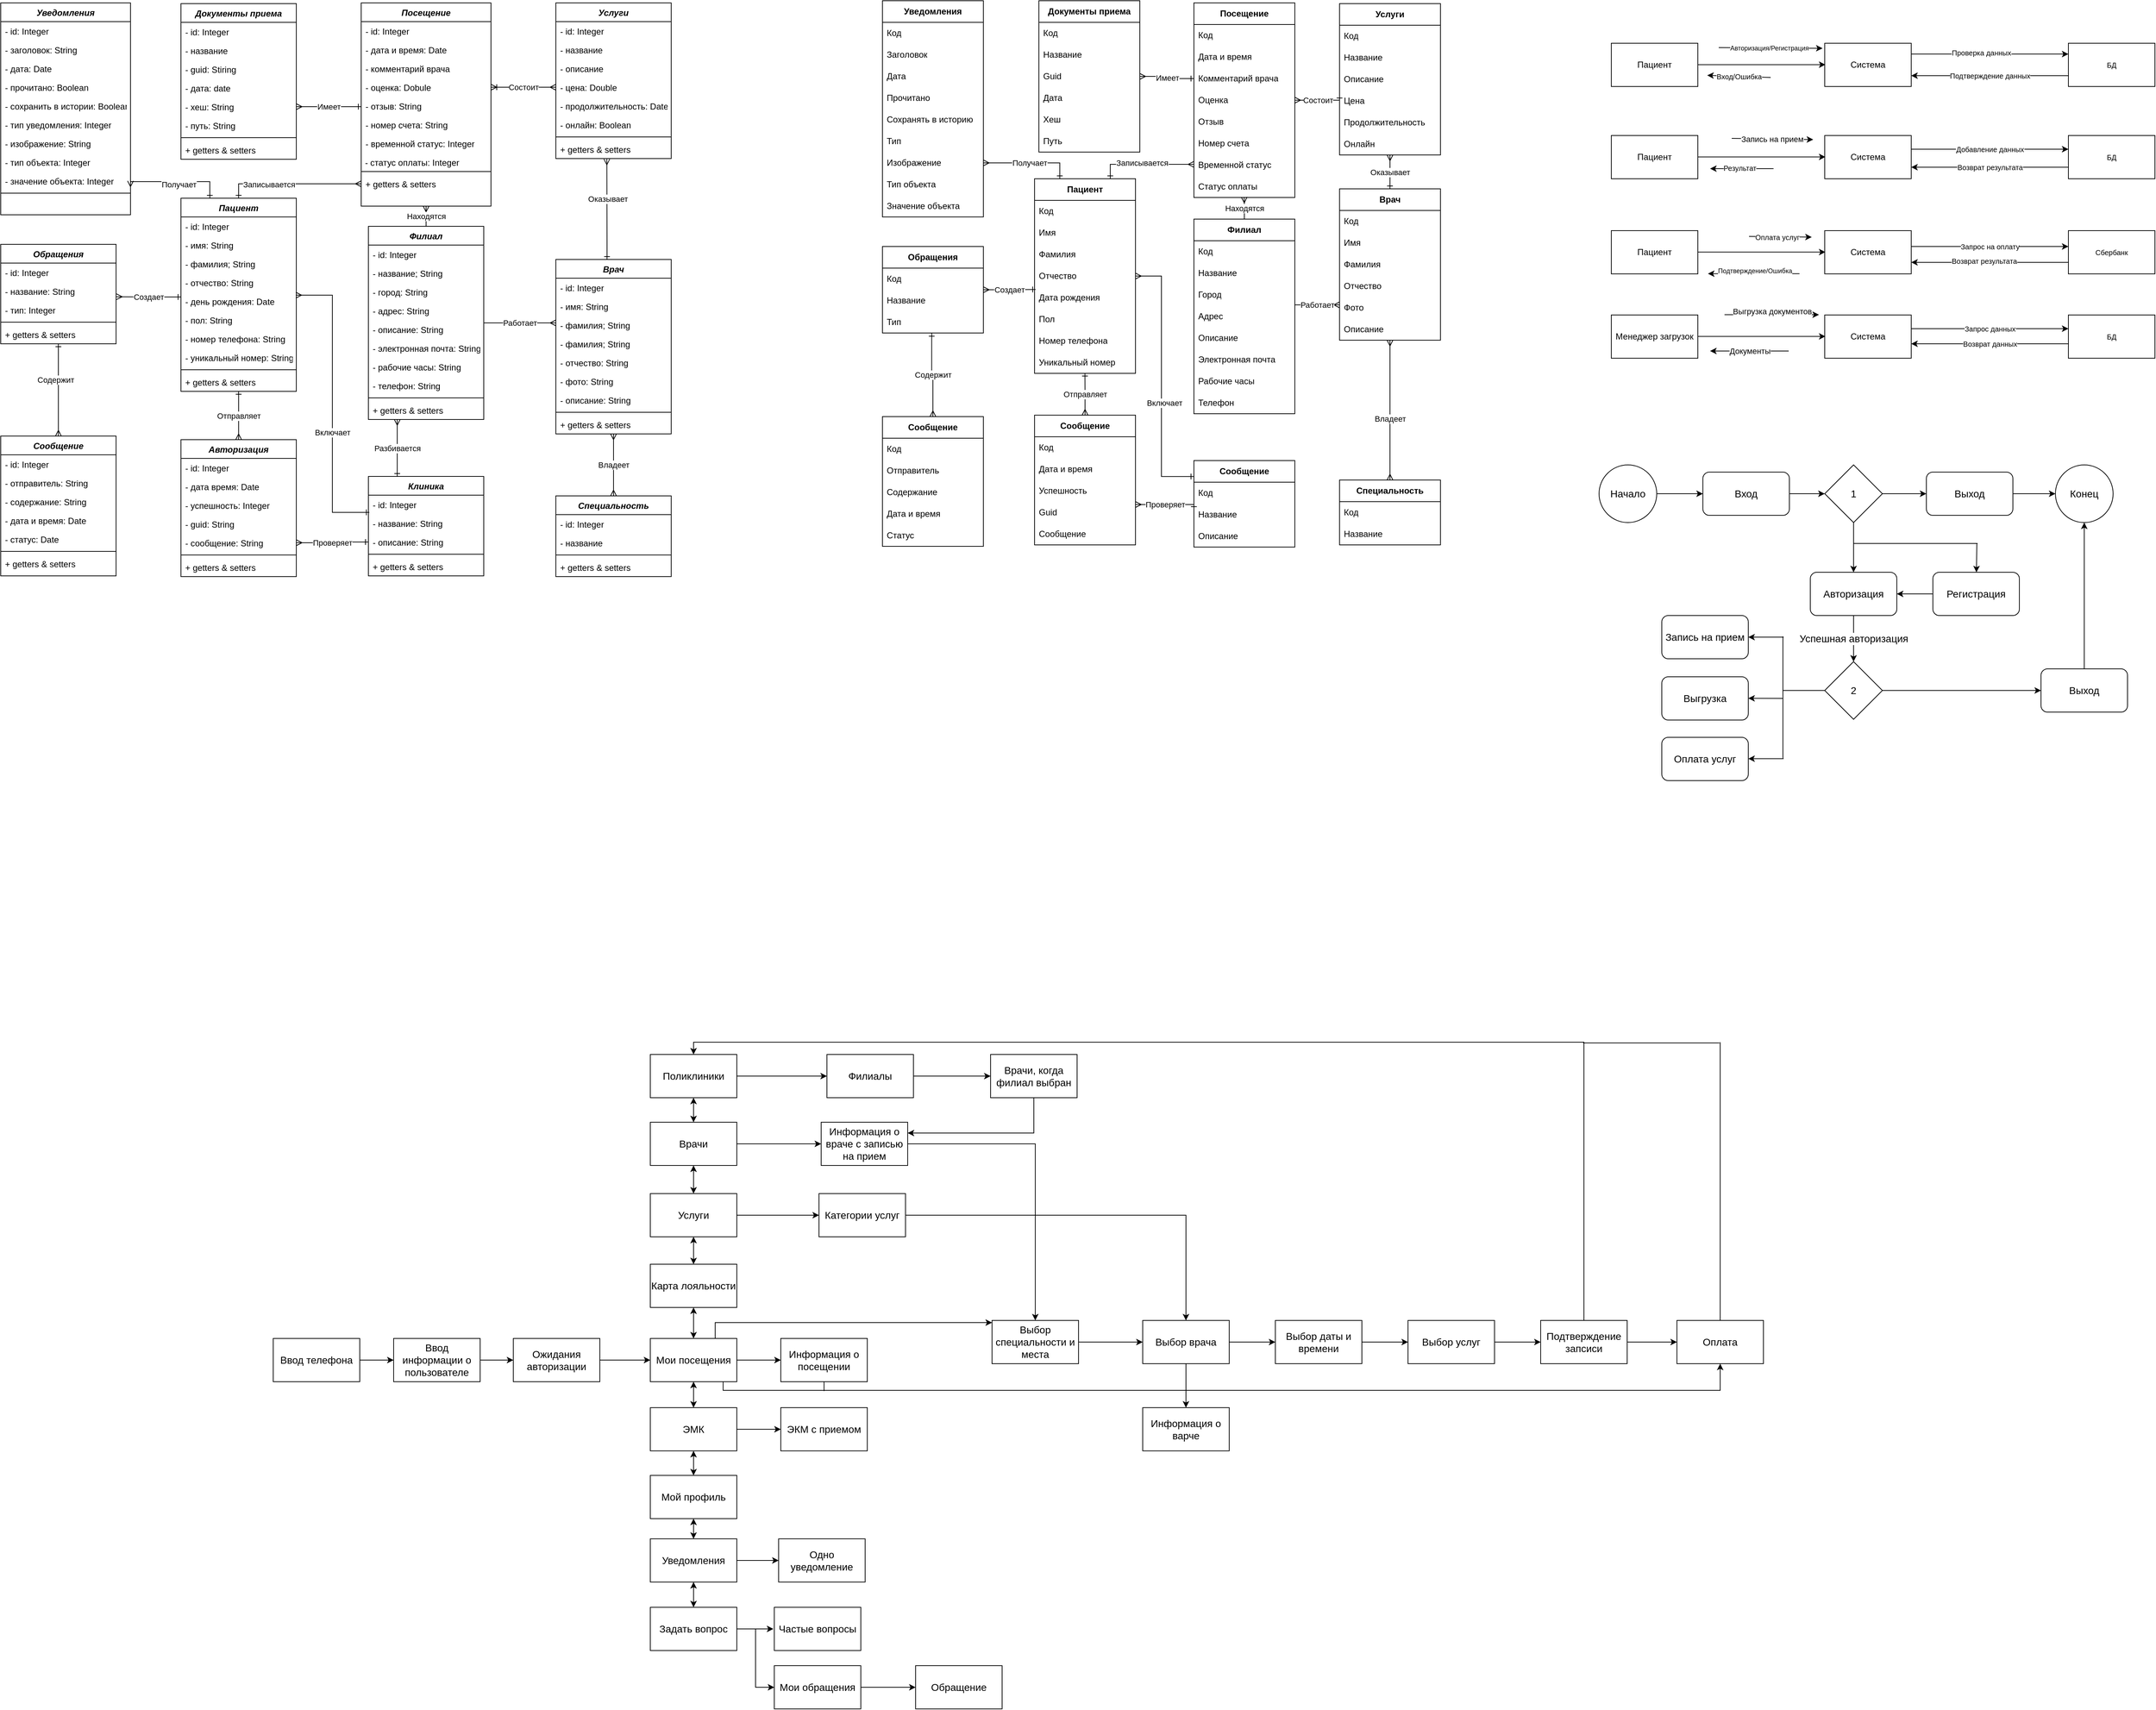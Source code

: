 <mxfile version="20.8.23" type="github">
  <diagram id="C5RBs43oDa-KdzZeNtuy" name="Page-1">
    <mxGraphModel dx="1187" dy="1702" grid="0" gridSize="10" guides="1" tooltips="1" connect="1" arrows="1" fold="1" page="0" pageScale="1" pageWidth="827" pageHeight="1169" math="0" shadow="0">
      <root>
        <mxCell id="WIyWlLk6GJQsqaUBKTNV-0" />
        <mxCell id="WIyWlLk6GJQsqaUBKTNV-1" parent="WIyWlLk6GJQsqaUBKTNV-0" />
        <mxCell id="zhjT-75FeYI2IIjmYECM-142" style="edgeStyle=orthogonalEdgeStyle;rounded=0;orthogonalLoop=1;jettySize=auto;html=1;entryX=0.5;entryY=0;entryDx=0;entryDy=0;startArrow=ERone;startFill=0;endArrow=ERmany;endFill=0;" parent="WIyWlLk6GJQsqaUBKTNV-1" source="zkfFHV4jXpPFQw0GAbJ--0" target="zhjT-75FeYI2IIjmYECM-123" edge="1">
          <mxGeometry relative="1" as="geometry" />
        </mxCell>
        <mxCell id="Uxicud1bUH0R5qq1qfiO-5" value="Содержит" style="edgeLabel;html=1;align=center;verticalAlign=middle;resizable=0;points=[];" parent="zhjT-75FeYI2IIjmYECM-142" vertex="1" connectable="0">
          <mxGeometry x="-0.222" y="-4" relative="1" as="geometry">
            <mxPoint as="offset" />
          </mxGeometry>
        </mxCell>
        <mxCell id="zkfFHV4jXpPFQw0GAbJ--0" value="Обращения" style="swimlane;fontStyle=3;align=center;verticalAlign=top;childLayout=stackLayout;horizontal=1;startSize=26;horizontalStack=0;resizeParent=1;resizeLast=0;collapsible=1;marginBottom=0;rounded=0;shadow=0;strokeWidth=1;" parent="WIyWlLk6GJQsqaUBKTNV-1" vertex="1">
          <mxGeometry x="-330" y="124" width="160" height="138" as="geometry">
            <mxRectangle x="230" y="140" width="160" height="26" as="alternateBounds" />
          </mxGeometry>
        </mxCell>
        <mxCell id="zkfFHV4jXpPFQw0GAbJ--1" value="- id: Integer" style="text;align=left;verticalAlign=top;spacingLeft=4;spacingRight=4;overflow=hidden;rotatable=0;points=[[0,0.5],[1,0.5]];portConstraint=eastwest;" parent="zkfFHV4jXpPFQw0GAbJ--0" vertex="1">
          <mxGeometry y="26" width="160" height="26" as="geometry" />
        </mxCell>
        <mxCell id="zkfFHV4jXpPFQw0GAbJ--2" value="- название: String" style="text;align=left;verticalAlign=top;spacingLeft=4;spacingRight=4;overflow=hidden;rotatable=0;points=[[0,0.5],[1,0.5]];portConstraint=eastwest;rounded=0;shadow=0;html=0;" parent="zkfFHV4jXpPFQw0GAbJ--0" vertex="1">
          <mxGeometry y="52" width="160" height="26" as="geometry" />
        </mxCell>
        <mxCell id="zkfFHV4jXpPFQw0GAbJ--3" value="- тип: Integer" style="text;align=left;verticalAlign=top;spacingLeft=4;spacingRight=4;overflow=hidden;rotatable=0;points=[[0,0.5],[1,0.5]];portConstraint=eastwest;rounded=0;shadow=0;html=0;" parent="zkfFHV4jXpPFQw0GAbJ--0" vertex="1">
          <mxGeometry y="78" width="160" height="26" as="geometry" />
        </mxCell>
        <mxCell id="zkfFHV4jXpPFQw0GAbJ--4" value="" style="line;html=1;strokeWidth=1;align=left;verticalAlign=middle;spacingTop=-1;spacingLeft=3;spacingRight=3;rotatable=0;labelPosition=right;points=[];portConstraint=eastwest;" parent="zkfFHV4jXpPFQw0GAbJ--0" vertex="1">
          <mxGeometry y="104" width="160" height="8" as="geometry" />
        </mxCell>
        <mxCell id="zkfFHV4jXpPFQw0GAbJ--5" value="+ getters &amp; setters" style="text;align=left;verticalAlign=top;spacingLeft=4;spacingRight=4;overflow=hidden;rotatable=0;points=[[0,0.5],[1,0.5]];portConstraint=eastwest;" parent="zkfFHV4jXpPFQw0GAbJ--0" vertex="1">
          <mxGeometry y="112" width="160" height="26" as="geometry" />
        </mxCell>
        <mxCell id="zhjT-75FeYI2IIjmYECM-23" value="Разбивается" style="edgeStyle=orthogonalEdgeStyle;rounded=0;orthogonalLoop=1;jettySize=auto;html=1;endArrow=ERmany;endFill=0;startArrow=ERone;startFill=0;" parent="WIyWlLk6GJQsqaUBKTNV-1" source="zhjT-75FeYI2IIjmYECM-0" target="zhjT-75FeYI2IIjmYECM-6" edge="1">
          <mxGeometry relative="1" as="geometry">
            <Array as="points">
              <mxPoint x="220" y="390" />
              <mxPoint x="220" y="390" />
            </Array>
          </mxGeometry>
        </mxCell>
        <mxCell id="zhjT-75FeYI2IIjmYECM-144" style="edgeStyle=orthogonalEdgeStyle;rounded=0;orthogonalLoop=1;jettySize=auto;html=1;entryX=0.996;entryY=0.173;entryDx=0;entryDy=0;entryPerimeter=0;startArrow=ERone;startFill=0;endArrow=ERmany;endFill=0;exitX=0.008;exitY=0.918;exitDx=0;exitDy=0;exitPerimeter=0;" parent="WIyWlLk6GJQsqaUBKTNV-1" source="zhjT-75FeYI2IIjmYECM-1" target="zhjT-75FeYI2IIjmYECM-27" edge="1">
          <mxGeometry relative="1" as="geometry" />
        </mxCell>
        <mxCell id="Uxicud1bUH0R5qq1qfiO-6" value="Включает" style="edgeLabel;html=1;align=center;verticalAlign=middle;resizable=0;points=[];" parent="zhjT-75FeYI2IIjmYECM-144" vertex="1" connectable="0">
          <mxGeometry x="-0.196" relative="1" as="geometry">
            <mxPoint as="offset" />
          </mxGeometry>
        </mxCell>
        <mxCell id="zhjT-75FeYI2IIjmYECM-0" value="Клиника" style="swimlane;fontStyle=3;align=center;verticalAlign=top;childLayout=stackLayout;horizontal=1;startSize=26;horizontalStack=0;resizeParent=1;resizeLast=0;collapsible=1;marginBottom=0;rounded=0;shadow=0;strokeWidth=1;" parent="WIyWlLk6GJQsqaUBKTNV-1" vertex="1">
          <mxGeometry x="180" y="446" width="160" height="138" as="geometry">
            <mxRectangle x="230" y="140" width="160" height="26" as="alternateBounds" />
          </mxGeometry>
        </mxCell>
        <mxCell id="zhjT-75FeYI2IIjmYECM-1" value="- id: Integer" style="text;align=left;verticalAlign=top;spacingLeft=4;spacingRight=4;overflow=hidden;rotatable=0;points=[[0,0.5],[1,0.5]];portConstraint=eastwest;" parent="zhjT-75FeYI2IIjmYECM-0" vertex="1">
          <mxGeometry y="26" width="160" height="26" as="geometry" />
        </mxCell>
        <mxCell id="zhjT-75FeYI2IIjmYECM-2" value="- название: String" style="text;align=left;verticalAlign=top;spacingLeft=4;spacingRight=4;overflow=hidden;rotatable=0;points=[[0,0.5],[1,0.5]];portConstraint=eastwest;rounded=0;shadow=0;html=0;" parent="zhjT-75FeYI2IIjmYECM-0" vertex="1">
          <mxGeometry y="52" width="160" height="26" as="geometry" />
        </mxCell>
        <mxCell id="zhjT-75FeYI2IIjmYECM-143" value="- описание: String" style="text;align=left;verticalAlign=top;spacingLeft=4;spacingRight=4;overflow=hidden;rotatable=0;points=[[0,0.5],[1,0.5]];portConstraint=eastwest;rounded=0;shadow=0;html=0;" parent="zhjT-75FeYI2IIjmYECM-0" vertex="1">
          <mxGeometry y="78" width="160" height="26" as="geometry" />
        </mxCell>
        <mxCell id="zhjT-75FeYI2IIjmYECM-4" value="" style="line;html=1;strokeWidth=1;align=left;verticalAlign=middle;spacingTop=-1;spacingLeft=3;spacingRight=3;rotatable=0;labelPosition=right;points=[];portConstraint=eastwest;" parent="zhjT-75FeYI2IIjmYECM-0" vertex="1">
          <mxGeometry y="104" width="160" height="8" as="geometry" />
        </mxCell>
        <mxCell id="zhjT-75FeYI2IIjmYECM-5" value="+ getters &amp; setters" style="text;align=left;verticalAlign=top;spacingLeft=4;spacingRight=4;overflow=hidden;rotatable=0;points=[[0,0.5],[1,0.5]];portConstraint=eastwest;" parent="zhjT-75FeYI2IIjmYECM-0" vertex="1">
          <mxGeometry y="112" width="160" height="26" as="geometry" />
        </mxCell>
        <mxCell id="zhjT-75FeYI2IIjmYECM-76" value="Работает" style="edgeStyle=orthogonalEdgeStyle;rounded=0;orthogonalLoop=1;jettySize=auto;html=1;startArrow=baseDash;startFill=0;endArrow=ERmany;endFill=0;" parent="WIyWlLk6GJQsqaUBKTNV-1" source="zhjT-75FeYI2IIjmYECM-6" target="zhjT-75FeYI2IIjmYECM-68" edge="1">
          <mxGeometry relative="1" as="geometry">
            <Array as="points">
              <mxPoint x="310" y="236" />
              <mxPoint x="310" y="236" />
            </Array>
          </mxGeometry>
        </mxCell>
        <mxCell id="zhjT-75FeYI2IIjmYECM-118" value="Находятся" style="edgeStyle=orthogonalEdgeStyle;rounded=0;orthogonalLoop=1;jettySize=auto;html=1;entryX=0.5;entryY=1;entryDx=0;entryDy=0;startArrow=baseDash;startFill=0;endArrow=ERmany;endFill=0;" parent="WIyWlLk6GJQsqaUBKTNV-1" source="zhjT-75FeYI2IIjmYECM-6" target="zhjT-75FeYI2IIjmYECM-105" edge="1">
          <mxGeometry relative="1" as="geometry" />
        </mxCell>
        <mxCell id="zhjT-75FeYI2IIjmYECM-6" value="Филиал" style="swimlane;fontStyle=3;align=center;verticalAlign=top;childLayout=stackLayout;horizontal=1;startSize=26;horizontalStack=0;resizeParent=1;resizeLast=0;collapsible=1;marginBottom=0;rounded=0;shadow=0;strokeWidth=1;" parent="WIyWlLk6GJQsqaUBKTNV-1" vertex="1">
          <mxGeometry x="180" y="99" width="160" height="268" as="geometry">
            <mxRectangle x="230" y="140" width="160" height="26" as="alternateBounds" />
          </mxGeometry>
        </mxCell>
        <mxCell id="zhjT-75FeYI2IIjmYECM-7" value="- id: Integer" style="text;align=left;verticalAlign=top;spacingLeft=4;spacingRight=4;overflow=hidden;rotatable=0;points=[[0,0.5],[1,0.5]];portConstraint=eastwest;" parent="zhjT-75FeYI2IIjmYECM-6" vertex="1">
          <mxGeometry y="26" width="160" height="26" as="geometry" />
        </mxCell>
        <mxCell id="zhjT-75FeYI2IIjmYECM-8" value="- название; String    " style="text;align=left;verticalAlign=top;spacingLeft=4;spacingRight=4;overflow=hidden;rotatable=0;points=[[0,0.5],[1,0.5]];portConstraint=eastwest;rounded=0;shadow=0;html=0;" parent="zhjT-75FeYI2IIjmYECM-6" vertex="1">
          <mxGeometry y="52" width="160" height="26" as="geometry" />
        </mxCell>
        <mxCell id="zhjT-75FeYI2IIjmYECM-9" value="- город: String" style="text;align=left;verticalAlign=top;spacingLeft=4;spacingRight=4;overflow=hidden;rotatable=0;points=[[0,0.5],[1,0.5]];portConstraint=eastwest;rounded=0;shadow=0;html=0;" parent="zhjT-75FeYI2IIjmYECM-6" vertex="1">
          <mxGeometry y="78" width="160" height="26" as="geometry" />
        </mxCell>
        <mxCell id="zhjT-75FeYI2IIjmYECM-13" value="- адрес: String" style="text;align=left;verticalAlign=top;spacingLeft=4;spacingRight=4;overflow=hidden;rotatable=0;points=[[0,0.5],[1,0.5]];portConstraint=eastwest;rounded=0;shadow=0;html=0;" parent="zhjT-75FeYI2IIjmYECM-6" vertex="1">
          <mxGeometry y="104" width="160" height="26" as="geometry" />
        </mxCell>
        <mxCell id="zhjT-75FeYI2IIjmYECM-14" value="- описание: String" style="text;align=left;verticalAlign=top;spacingLeft=4;spacingRight=4;overflow=hidden;rotatable=0;points=[[0,0.5],[1,0.5]];portConstraint=eastwest;rounded=0;shadow=0;html=0;" parent="zhjT-75FeYI2IIjmYECM-6" vertex="1">
          <mxGeometry y="130" width="160" height="26" as="geometry" />
        </mxCell>
        <mxCell id="zhjT-75FeYI2IIjmYECM-12" value="- электронная почта: String" style="text;align=left;verticalAlign=top;spacingLeft=4;spacingRight=4;overflow=hidden;rotatable=0;points=[[0,0.5],[1,0.5]];portConstraint=eastwest;rounded=0;shadow=0;html=0;" parent="zhjT-75FeYI2IIjmYECM-6" vertex="1">
          <mxGeometry y="156" width="160" height="26" as="geometry" />
        </mxCell>
        <mxCell id="zhjT-75FeYI2IIjmYECM-15" value="- рабочие часы: String" style="text;align=left;verticalAlign=top;spacingLeft=4;spacingRight=4;overflow=hidden;rotatable=0;points=[[0,0.5],[1,0.5]];portConstraint=eastwest;rounded=0;shadow=0;html=0;" parent="zhjT-75FeYI2IIjmYECM-6" vertex="1">
          <mxGeometry y="182" width="160" height="26" as="geometry" />
        </mxCell>
        <mxCell id="zhjT-75FeYI2IIjmYECM-16" value="- телефон: String" style="text;align=left;verticalAlign=top;spacingLeft=4;spacingRight=4;overflow=hidden;rotatable=0;points=[[0,0.5],[1,0.5]];portConstraint=eastwest;rounded=0;shadow=0;html=0;" parent="zhjT-75FeYI2IIjmYECM-6" vertex="1">
          <mxGeometry y="208" width="160" height="26" as="geometry" />
        </mxCell>
        <mxCell id="zhjT-75FeYI2IIjmYECM-10" value="" style="line;html=1;strokeWidth=1;align=left;verticalAlign=middle;spacingTop=-1;spacingLeft=3;spacingRight=3;rotatable=0;labelPosition=right;points=[];portConstraint=eastwest;" parent="zhjT-75FeYI2IIjmYECM-6" vertex="1">
          <mxGeometry y="234" width="160" height="8" as="geometry" />
        </mxCell>
        <mxCell id="zhjT-75FeYI2IIjmYECM-11" value="+ getters &amp; setters" style="text;align=left;verticalAlign=top;spacingLeft=4;spacingRight=4;overflow=hidden;rotatable=0;points=[[0,0.5],[1,0.5]];portConstraint=eastwest;" parent="zhjT-75FeYI2IIjmYECM-6" vertex="1">
          <mxGeometry y="242" width="160" height="26" as="geometry" />
        </mxCell>
        <mxCell id="zhjT-75FeYI2IIjmYECM-45" value="Отправляет" style="edgeStyle=orthogonalEdgeStyle;rounded=0;orthogonalLoop=1;jettySize=auto;html=1;entryX=0.5;entryY=0;entryDx=0;entryDy=0;startArrow=ERone;startFill=0;endArrow=ERmany;endFill=0;" parent="WIyWlLk6GJQsqaUBKTNV-1" source="zhjT-75FeYI2IIjmYECM-17" target="zhjT-75FeYI2IIjmYECM-29" edge="1">
          <mxGeometry relative="1" as="geometry" />
        </mxCell>
        <mxCell id="zhjT-75FeYI2IIjmYECM-58" style="edgeStyle=orthogonalEdgeStyle;rounded=0;orthogonalLoop=1;jettySize=auto;html=1;entryX=1;entryY=0.5;entryDx=0;entryDy=0;startArrow=ERone;startFill=0;endArrow=ERmany;endFill=0;exitX=0.25;exitY=0;exitDx=0;exitDy=0;" parent="WIyWlLk6GJQsqaUBKTNV-1" source="zhjT-75FeYI2IIjmYECM-17" target="zhjT-75FeYI2IIjmYECM-56" edge="1">
          <mxGeometry relative="1" as="geometry">
            <Array as="points">
              <mxPoint x="-40" y="37" />
            </Array>
          </mxGeometry>
        </mxCell>
        <mxCell id="Uxicud1bUH0R5qq1qfiO-0" value="Получает" style="edgeLabel;html=1;align=center;verticalAlign=middle;resizable=0;points=[];" parent="zhjT-75FeYI2IIjmYECM-58" vertex="1" connectable="0">
          <mxGeometry x="-0.004" y="4" relative="1" as="geometry">
            <mxPoint as="offset" />
          </mxGeometry>
        </mxCell>
        <mxCell id="zhjT-75FeYI2IIjmYECM-116" style="edgeStyle=orthogonalEdgeStyle;rounded=0;orthogonalLoop=1;jettySize=auto;html=1;entryX=0;entryY=0.5;entryDx=0;entryDy=0;startArrow=ERone;startFill=0;endArrow=ERmany;endFill=0;" parent="WIyWlLk6GJQsqaUBKTNV-1" source="zhjT-75FeYI2IIjmYECM-17" target="zhjT-75FeYI2IIjmYECM-110" edge="1">
          <mxGeometry relative="1" as="geometry" />
        </mxCell>
        <mxCell id="Uxicud1bUH0R5qq1qfiO-1" value="Записывается " style="edgeLabel;html=1;align=center;verticalAlign=middle;resizable=0;points=[];" parent="zhjT-75FeYI2IIjmYECM-116" vertex="1" connectable="0">
          <mxGeometry x="-0.347" y="-1" relative="1" as="geometry">
            <mxPoint as="offset" />
          </mxGeometry>
        </mxCell>
        <mxCell id="zhjT-75FeYI2IIjmYECM-141" value="Создает" style="edgeStyle=orthogonalEdgeStyle;rounded=0;orthogonalLoop=1;jettySize=auto;html=1;startArrow=ERone;startFill=0;endArrow=ERmany;endFill=0;entryX=1.003;entryY=0.796;entryDx=0;entryDy=0;entryPerimeter=0;" parent="WIyWlLk6GJQsqaUBKTNV-1" source="zhjT-75FeYI2IIjmYECM-17" target="zkfFHV4jXpPFQw0GAbJ--2" edge="1">
          <mxGeometry relative="1" as="geometry">
            <mxPoint x="-140" y="194" as="targetPoint" />
            <Array as="points">
              <mxPoint x="-120" y="197" />
              <mxPoint x="-120" y="197" />
            </Array>
          </mxGeometry>
        </mxCell>
        <mxCell id="zhjT-75FeYI2IIjmYECM-17" value="Пациент " style="swimlane;fontStyle=3;align=center;verticalAlign=top;childLayout=stackLayout;horizontal=1;startSize=26;horizontalStack=0;resizeParent=1;resizeLast=0;collapsible=1;marginBottom=0;rounded=0;shadow=0;strokeWidth=1;" parent="WIyWlLk6GJQsqaUBKTNV-1" vertex="1">
          <mxGeometry x="-80" y="60" width="160" height="268" as="geometry">
            <mxRectangle x="230" y="140" width="160" height="26" as="alternateBounds" />
          </mxGeometry>
        </mxCell>
        <mxCell id="zhjT-75FeYI2IIjmYECM-18" value="- id: Integer" style="text;align=left;verticalAlign=top;spacingLeft=4;spacingRight=4;overflow=hidden;rotatable=0;points=[[0,0.5],[1,0.5]];portConstraint=eastwest;" parent="zhjT-75FeYI2IIjmYECM-17" vertex="1">
          <mxGeometry y="26" width="160" height="26" as="geometry" />
        </mxCell>
        <mxCell id="zhjT-75FeYI2IIjmYECM-19" value="- имя: String" style="text;align=left;verticalAlign=top;spacingLeft=4;spacingRight=4;overflow=hidden;rotatable=0;points=[[0,0.5],[1,0.5]];portConstraint=eastwest;rounded=0;shadow=0;html=0;" parent="zhjT-75FeYI2IIjmYECM-17" vertex="1">
          <mxGeometry y="52" width="160" height="26" as="geometry" />
        </mxCell>
        <mxCell id="zhjT-75FeYI2IIjmYECM-25" value="- фамилия; String" style="text;align=left;verticalAlign=top;spacingLeft=4;spacingRight=4;overflow=hidden;rotatable=0;points=[[0,0.5],[1,0.5]];portConstraint=eastwest;rounded=0;shadow=0;html=0;" parent="zhjT-75FeYI2IIjmYECM-17" vertex="1">
          <mxGeometry y="78" width="160" height="26" as="geometry" />
        </mxCell>
        <mxCell id="zhjT-75FeYI2IIjmYECM-26" value="- отчество: String" style="text;align=left;verticalAlign=top;spacingLeft=4;spacingRight=4;overflow=hidden;rotatable=0;points=[[0,0.5],[1,0.5]];portConstraint=eastwest;rounded=0;shadow=0;html=0;" parent="zhjT-75FeYI2IIjmYECM-17" vertex="1">
          <mxGeometry y="104" width="160" height="26" as="geometry" />
        </mxCell>
        <mxCell id="zhjT-75FeYI2IIjmYECM-27" value="- день рождения: Date" style="text;align=left;verticalAlign=top;spacingLeft=4;spacingRight=4;overflow=hidden;rotatable=0;points=[[0,0.5],[1,0.5]];portConstraint=eastwest;rounded=0;shadow=0;html=0;" parent="zhjT-75FeYI2IIjmYECM-17" vertex="1">
          <mxGeometry y="130" width="160" height="26" as="geometry" />
        </mxCell>
        <mxCell id="zhjT-75FeYI2IIjmYECM-24" value="- пол: String" style="text;align=left;verticalAlign=top;spacingLeft=4;spacingRight=4;overflow=hidden;rotatable=0;points=[[0,0.5],[1,0.5]];portConstraint=eastwest;rounded=0;shadow=0;html=0;" parent="zhjT-75FeYI2IIjmYECM-17" vertex="1">
          <mxGeometry y="156" width="160" height="26" as="geometry" />
        </mxCell>
        <mxCell id="zhjT-75FeYI2IIjmYECM-20" value="- номер телефона: String" style="text;align=left;verticalAlign=top;spacingLeft=4;spacingRight=4;overflow=hidden;rotatable=0;points=[[0,0.5],[1,0.5]];portConstraint=eastwest;rounded=0;shadow=0;html=0;" parent="zhjT-75FeYI2IIjmYECM-17" vertex="1">
          <mxGeometry y="182" width="160" height="26" as="geometry" />
        </mxCell>
        <mxCell id="zhjT-75FeYI2IIjmYECM-28" value="- уникальный номер: String" style="text;align=left;verticalAlign=top;spacingLeft=4;spacingRight=4;overflow=hidden;rotatable=0;points=[[0,0.5],[1,0.5]];portConstraint=eastwest;rounded=0;shadow=0;html=0;" parent="zhjT-75FeYI2IIjmYECM-17" vertex="1">
          <mxGeometry y="208" width="160" height="26" as="geometry" />
        </mxCell>
        <mxCell id="zhjT-75FeYI2IIjmYECM-21" value="" style="line;html=1;strokeWidth=1;align=left;verticalAlign=middle;spacingTop=-1;spacingLeft=3;spacingRight=3;rotatable=0;labelPosition=right;points=[];portConstraint=eastwest;" parent="zhjT-75FeYI2IIjmYECM-17" vertex="1">
          <mxGeometry y="234" width="160" height="8" as="geometry" />
        </mxCell>
        <mxCell id="zhjT-75FeYI2IIjmYECM-22" value="+ getters &amp; setters" style="text;align=left;verticalAlign=top;spacingLeft=4;spacingRight=4;overflow=hidden;rotatable=0;points=[[0,0.5],[1,0.5]];portConstraint=eastwest;" parent="zhjT-75FeYI2IIjmYECM-17" vertex="1">
          <mxGeometry y="242" width="160" height="26" as="geometry" />
        </mxCell>
        <mxCell id="zhjT-75FeYI2IIjmYECM-29" value="Авторизация" style="swimlane;fontStyle=3;align=center;verticalAlign=top;childLayout=stackLayout;horizontal=1;startSize=26;horizontalStack=0;resizeParent=1;resizeLast=0;collapsible=1;marginBottom=0;rounded=0;shadow=0;strokeWidth=1;" parent="WIyWlLk6GJQsqaUBKTNV-1" vertex="1">
          <mxGeometry x="-80" y="395" width="160" height="190" as="geometry">
            <mxRectangle x="230" y="140" width="160" height="26" as="alternateBounds" />
          </mxGeometry>
        </mxCell>
        <mxCell id="zhjT-75FeYI2IIjmYECM-30" value="- id: Integer" style="text;align=left;verticalAlign=top;spacingLeft=4;spacingRight=4;overflow=hidden;rotatable=0;points=[[0,0.5],[1,0.5]];portConstraint=eastwest;" parent="zhjT-75FeYI2IIjmYECM-29" vertex="1">
          <mxGeometry y="26" width="160" height="26" as="geometry" />
        </mxCell>
        <mxCell id="zhjT-75FeYI2IIjmYECM-31" value="- дата время: Date" style="text;align=left;verticalAlign=top;spacingLeft=4;spacingRight=4;overflow=hidden;rotatable=0;points=[[0,0.5],[1,0.5]];portConstraint=eastwest;rounded=0;shadow=0;html=0;" parent="zhjT-75FeYI2IIjmYECM-29" vertex="1">
          <mxGeometry y="52" width="160" height="26" as="geometry" />
        </mxCell>
        <mxCell id="zhjT-75FeYI2IIjmYECM-41" value="- успешность: Integer" style="text;align=left;verticalAlign=top;spacingLeft=4;spacingRight=4;overflow=hidden;rotatable=0;points=[[0,0.5],[1,0.5]];portConstraint=eastwest;rounded=0;shadow=0;html=0;" parent="zhjT-75FeYI2IIjmYECM-29" vertex="1">
          <mxGeometry y="78" width="160" height="26" as="geometry" />
        </mxCell>
        <mxCell id="zhjT-75FeYI2IIjmYECM-42" value="- guid: String" style="text;align=left;verticalAlign=top;spacingLeft=4;spacingRight=4;overflow=hidden;rotatable=0;points=[[0,0.5],[1,0.5]];portConstraint=eastwest;rounded=0;shadow=0;html=0;" parent="zhjT-75FeYI2IIjmYECM-29" vertex="1">
          <mxGeometry y="104" width="160" height="26" as="geometry" />
        </mxCell>
        <mxCell id="zhjT-75FeYI2IIjmYECM-43" value="- сообщение: String" style="text;align=left;verticalAlign=top;spacingLeft=4;spacingRight=4;overflow=hidden;rotatable=0;points=[[0,0.5],[1,0.5]];portConstraint=eastwest;rounded=0;shadow=0;html=0;" parent="zhjT-75FeYI2IIjmYECM-29" vertex="1">
          <mxGeometry y="130" width="160" height="26" as="geometry" />
        </mxCell>
        <mxCell id="zhjT-75FeYI2IIjmYECM-33" value="" style="line;html=1;strokeWidth=1;align=left;verticalAlign=middle;spacingTop=-1;spacingLeft=3;spacingRight=3;rotatable=0;labelPosition=right;points=[];portConstraint=eastwest;" parent="zhjT-75FeYI2IIjmYECM-29" vertex="1">
          <mxGeometry y="156" width="160" height="8" as="geometry" />
        </mxCell>
        <mxCell id="zhjT-75FeYI2IIjmYECM-34" value="+ getters &amp; setters" style="text;align=left;verticalAlign=top;spacingLeft=4;spacingRight=4;overflow=hidden;rotatable=0;points=[[0,0.5],[1,0.5]];portConstraint=eastwest;" parent="zhjT-75FeYI2IIjmYECM-29" vertex="1">
          <mxGeometry y="164" width="160" height="26" as="geometry" />
        </mxCell>
        <mxCell id="zhjT-75FeYI2IIjmYECM-44" value="Проверяет" style="edgeStyle=orthogonalEdgeStyle;rounded=0;orthogonalLoop=1;jettySize=auto;html=1;entryX=1;entryY=0.5;entryDx=0;entryDy=0;startArrow=ERone;startFill=0;endArrow=ERmany;endFill=0;exitX=0;exitY=0.5;exitDx=0;exitDy=0;" parent="WIyWlLk6GJQsqaUBKTNV-1" source="zhjT-75FeYI2IIjmYECM-143" target="zhjT-75FeYI2IIjmYECM-43" edge="1">
          <mxGeometry relative="1" as="geometry" />
        </mxCell>
        <mxCell id="zhjT-75FeYI2IIjmYECM-46" value="Уведомления" style="swimlane;fontStyle=3;align=center;verticalAlign=top;childLayout=stackLayout;horizontal=1;startSize=26;horizontalStack=0;resizeParent=1;resizeLast=0;collapsible=1;marginBottom=0;rounded=0;shadow=0;strokeWidth=1;" parent="WIyWlLk6GJQsqaUBKTNV-1" vertex="1">
          <mxGeometry x="-330" y="-211" width="180" height="294" as="geometry">
            <mxRectangle x="230" y="140" width="160" height="26" as="alternateBounds" />
          </mxGeometry>
        </mxCell>
        <mxCell id="zhjT-75FeYI2IIjmYECM-47" value="- id: Integer" style="text;align=left;verticalAlign=top;spacingLeft=4;spacingRight=4;overflow=hidden;rotatable=0;points=[[0,0.5],[1,0.5]];portConstraint=eastwest;" parent="zhjT-75FeYI2IIjmYECM-46" vertex="1">
          <mxGeometry y="26" width="180" height="26" as="geometry" />
        </mxCell>
        <mxCell id="zhjT-75FeYI2IIjmYECM-48" value="- заголовок: String" style="text;align=left;verticalAlign=top;spacingLeft=4;spacingRight=4;overflow=hidden;rotatable=0;points=[[0,0.5],[1,0.5]];portConstraint=eastwest;rounded=0;shadow=0;html=0;" parent="zhjT-75FeYI2IIjmYECM-46" vertex="1">
          <mxGeometry y="52" width="180" height="26" as="geometry" />
        </mxCell>
        <mxCell id="zhjT-75FeYI2IIjmYECM-49" value="- дата: Date" style="text;align=left;verticalAlign=top;spacingLeft=4;spacingRight=4;overflow=hidden;rotatable=0;points=[[0,0.5],[1,0.5]];portConstraint=eastwest;rounded=0;shadow=0;html=0;" parent="zhjT-75FeYI2IIjmYECM-46" vertex="1">
          <mxGeometry y="78" width="180" height="26" as="geometry" />
        </mxCell>
        <mxCell id="zhjT-75FeYI2IIjmYECM-52" value="- прочитано: Boolean" style="text;align=left;verticalAlign=top;spacingLeft=4;spacingRight=4;overflow=hidden;rotatable=0;points=[[0,0.5],[1,0.5]];portConstraint=eastwest;rounded=0;shadow=0;html=0;" parent="zhjT-75FeYI2IIjmYECM-46" vertex="1">
          <mxGeometry y="104" width="180" height="26" as="geometry" />
        </mxCell>
        <mxCell id="zhjT-75FeYI2IIjmYECM-57" value="- сохранить в истории: Boolean" style="text;align=left;verticalAlign=top;spacingLeft=4;spacingRight=4;overflow=hidden;rotatable=0;points=[[0,0.5],[1,0.5]];portConstraint=eastwest;rounded=0;shadow=0;html=0;" parent="zhjT-75FeYI2IIjmYECM-46" vertex="1">
          <mxGeometry y="130" width="180" height="26" as="geometry" />
        </mxCell>
        <mxCell id="zhjT-75FeYI2IIjmYECM-53" value="- тип уведомления: Integer" style="text;align=left;verticalAlign=top;spacingLeft=4;spacingRight=4;overflow=hidden;rotatable=0;points=[[0,0.5],[1,0.5]];portConstraint=eastwest;rounded=0;shadow=0;html=0;" parent="zhjT-75FeYI2IIjmYECM-46" vertex="1">
          <mxGeometry y="156" width="180" height="26" as="geometry" />
        </mxCell>
        <mxCell id="zhjT-75FeYI2IIjmYECM-55" value="- изображение: String" style="text;align=left;verticalAlign=top;spacingLeft=4;spacingRight=4;overflow=hidden;rotatable=0;points=[[0,0.5],[1,0.5]];portConstraint=eastwest;rounded=0;shadow=0;html=0;" parent="zhjT-75FeYI2IIjmYECM-46" vertex="1">
          <mxGeometry y="182" width="180" height="26" as="geometry" />
        </mxCell>
        <mxCell id="zhjT-75FeYI2IIjmYECM-54" value="- тип объекта: Integer" style="text;align=left;verticalAlign=top;spacingLeft=4;spacingRight=4;overflow=hidden;rotatable=0;points=[[0,0.5],[1,0.5]];portConstraint=eastwest;rounded=0;shadow=0;html=0;" parent="zhjT-75FeYI2IIjmYECM-46" vertex="1">
          <mxGeometry y="208" width="180" height="26" as="geometry" />
        </mxCell>
        <mxCell id="zhjT-75FeYI2IIjmYECM-56" value="- значение объекта: Integer" style="text;align=left;verticalAlign=top;spacingLeft=4;spacingRight=4;overflow=hidden;rotatable=0;points=[[0,0.5],[1,0.5]];portConstraint=eastwest;rounded=0;shadow=0;html=0;" parent="zhjT-75FeYI2IIjmYECM-46" vertex="1">
          <mxGeometry y="234" width="180" height="26" as="geometry" />
        </mxCell>
        <mxCell id="zhjT-75FeYI2IIjmYECM-50" value="" style="line;html=1;strokeWidth=1;align=left;verticalAlign=middle;spacingTop=-1;spacingLeft=3;spacingRight=3;rotatable=0;labelPosition=right;points=[];portConstraint=eastwest;" parent="zhjT-75FeYI2IIjmYECM-46" vertex="1">
          <mxGeometry y="260" width="180" height="8" as="geometry" />
        </mxCell>
        <mxCell id="zhjT-75FeYI2IIjmYECM-86" value="Владеет" style="edgeStyle=orthogonalEdgeStyle;rounded=0;orthogonalLoop=1;jettySize=auto;html=1;entryX=0.5;entryY=0;entryDx=0;entryDy=0;startArrow=ERmany;startFill=0;endArrow=ERmany;endFill=0;" parent="WIyWlLk6GJQsqaUBKTNV-1" source="zhjT-75FeYI2IIjmYECM-65" target="zhjT-75FeYI2IIjmYECM-77" edge="1">
          <mxGeometry relative="1" as="geometry">
            <mxPoint x="770" y="521" as="targetPoint" />
          </mxGeometry>
        </mxCell>
        <mxCell id="zhjT-75FeYI2IIjmYECM-103" style="edgeStyle=orthogonalEdgeStyle;rounded=0;orthogonalLoop=1;jettySize=auto;html=1;startArrow=ERone;startFill=0;endArrow=ERmany;endFill=0;entryX=0.442;entryY=1.026;entryDx=0;entryDy=0;entryPerimeter=0;" parent="WIyWlLk6GJQsqaUBKTNV-1" source="zhjT-75FeYI2IIjmYECM-65" target="zhjT-75FeYI2IIjmYECM-100" edge="1">
          <mxGeometry relative="1" as="geometry">
            <Array as="points">
              <mxPoint x="511" y="119" />
              <mxPoint x="511" y="119" />
            </Array>
          </mxGeometry>
        </mxCell>
        <mxCell id="Uxicud1bUH0R5qq1qfiO-3" value="Оказывает" style="edgeLabel;html=1;align=center;verticalAlign=middle;resizable=0;points=[];" parent="zhjT-75FeYI2IIjmYECM-103" vertex="1" connectable="0">
          <mxGeometry x="0.215" y="-1" relative="1" as="geometry">
            <mxPoint as="offset" />
          </mxGeometry>
        </mxCell>
        <mxCell id="zhjT-75FeYI2IIjmYECM-65" value="Врач" style="swimlane;fontStyle=3;align=center;verticalAlign=top;childLayout=stackLayout;horizontal=1;startSize=26;horizontalStack=0;resizeParent=1;resizeLast=0;collapsible=1;marginBottom=0;rounded=0;shadow=0;strokeWidth=1;" parent="WIyWlLk6GJQsqaUBKTNV-1" vertex="1">
          <mxGeometry x="440" y="145" width="160" height="242" as="geometry">
            <mxRectangle x="230" y="140" width="160" height="26" as="alternateBounds" />
          </mxGeometry>
        </mxCell>
        <mxCell id="zhjT-75FeYI2IIjmYECM-66" value="- id: Integer" style="text;align=left;verticalAlign=top;spacingLeft=4;spacingRight=4;overflow=hidden;rotatable=0;points=[[0,0.5],[1,0.5]];portConstraint=eastwest;" parent="zhjT-75FeYI2IIjmYECM-65" vertex="1">
          <mxGeometry y="26" width="160" height="26" as="geometry" />
        </mxCell>
        <mxCell id="zhjT-75FeYI2IIjmYECM-67" value="- имя: String" style="text;align=left;verticalAlign=top;spacingLeft=4;spacingRight=4;overflow=hidden;rotatable=0;points=[[0,0.5],[1,0.5]];portConstraint=eastwest;rounded=0;shadow=0;html=0;" parent="zhjT-75FeYI2IIjmYECM-65" vertex="1">
          <mxGeometry y="52" width="160" height="26" as="geometry" />
        </mxCell>
        <mxCell id="zhjT-75FeYI2IIjmYECM-68" value="- фамилия; String" style="text;align=left;verticalAlign=top;spacingLeft=4;spacingRight=4;overflow=hidden;rotatable=0;points=[[0,0.5],[1,0.5]];portConstraint=eastwest;rounded=0;shadow=0;html=0;" parent="zhjT-75FeYI2IIjmYECM-65" vertex="1">
          <mxGeometry y="78" width="160" height="26" as="geometry" />
        </mxCell>
        <mxCell id="sZ-A77ZLaDoZmw21UOBd-0" value="- фамилия; String" style="text;align=left;verticalAlign=top;spacingLeft=4;spacingRight=4;overflow=hidden;rotatable=0;points=[[0,0.5],[1,0.5]];portConstraint=eastwest;rounded=0;shadow=0;html=0;" vertex="1" parent="zhjT-75FeYI2IIjmYECM-65">
          <mxGeometry y="104" width="160" height="26" as="geometry" />
        </mxCell>
        <mxCell id="zhjT-75FeYI2IIjmYECM-69" value="- отчество: String" style="text;align=left;verticalAlign=top;spacingLeft=4;spacingRight=4;overflow=hidden;rotatable=0;points=[[0,0.5],[1,0.5]];portConstraint=eastwest;rounded=0;shadow=0;html=0;" parent="zhjT-75FeYI2IIjmYECM-65" vertex="1">
          <mxGeometry y="130" width="160" height="26" as="geometry" />
        </mxCell>
        <mxCell id="zhjT-75FeYI2IIjmYECM-84" value="- фото: String" style="text;align=left;verticalAlign=top;spacingLeft=4;spacingRight=4;overflow=hidden;rotatable=0;points=[[0,0.5],[1,0.5]];portConstraint=eastwest;rounded=0;shadow=0;html=0;" parent="zhjT-75FeYI2IIjmYECM-65" vertex="1">
          <mxGeometry y="156" width="160" height="26" as="geometry" />
        </mxCell>
        <mxCell id="zhjT-75FeYI2IIjmYECM-85" value="- описание: String" style="text;align=left;verticalAlign=top;spacingLeft=4;spacingRight=4;overflow=hidden;rotatable=0;points=[[0,0.5],[1,0.5]];portConstraint=eastwest;rounded=0;shadow=0;html=0;" parent="zhjT-75FeYI2IIjmYECM-65" vertex="1">
          <mxGeometry y="182" width="160" height="26" as="geometry" />
        </mxCell>
        <mxCell id="zhjT-75FeYI2IIjmYECM-74" value="" style="line;html=1;strokeWidth=1;align=left;verticalAlign=middle;spacingTop=-1;spacingLeft=3;spacingRight=3;rotatable=0;labelPosition=right;points=[];portConstraint=eastwest;" parent="zhjT-75FeYI2IIjmYECM-65" vertex="1">
          <mxGeometry y="208" width="160" height="8" as="geometry" />
        </mxCell>
        <mxCell id="zhjT-75FeYI2IIjmYECM-75" value="+ getters &amp; setters" style="text;align=left;verticalAlign=top;spacingLeft=4;spacingRight=4;overflow=hidden;rotatable=0;points=[[0,0.5],[1,0.5]];portConstraint=eastwest;" parent="zhjT-75FeYI2IIjmYECM-65" vertex="1">
          <mxGeometry y="216" width="160" height="26" as="geometry" />
        </mxCell>
        <mxCell id="zhjT-75FeYI2IIjmYECM-77" value="Специальность" style="swimlane;fontStyle=3;align=center;verticalAlign=top;childLayout=stackLayout;horizontal=1;startSize=26;horizontalStack=0;resizeParent=1;resizeLast=0;collapsible=1;marginBottom=0;rounded=0;shadow=0;strokeWidth=1;" parent="WIyWlLk6GJQsqaUBKTNV-1" vertex="1">
          <mxGeometry x="440" y="473" width="160" height="112" as="geometry">
            <mxRectangle x="230" y="140" width="160" height="26" as="alternateBounds" />
          </mxGeometry>
        </mxCell>
        <mxCell id="zhjT-75FeYI2IIjmYECM-78" value="- id: Integer" style="text;align=left;verticalAlign=top;spacingLeft=4;spacingRight=4;overflow=hidden;rotatable=0;points=[[0,0.5],[1,0.5]];portConstraint=eastwest;" parent="zhjT-75FeYI2IIjmYECM-77" vertex="1">
          <mxGeometry y="26" width="160" height="26" as="geometry" />
        </mxCell>
        <mxCell id="zhjT-75FeYI2IIjmYECM-79" value="- название" style="text;align=left;verticalAlign=top;spacingLeft=4;spacingRight=4;overflow=hidden;rotatable=0;points=[[0,0.5],[1,0.5]];portConstraint=eastwest;rounded=0;shadow=0;html=0;" parent="zhjT-75FeYI2IIjmYECM-77" vertex="1">
          <mxGeometry y="52" width="160" height="26" as="geometry" />
        </mxCell>
        <mxCell id="zhjT-75FeYI2IIjmYECM-82" value="" style="line;html=1;strokeWidth=1;align=left;verticalAlign=middle;spacingTop=-1;spacingLeft=3;spacingRight=3;rotatable=0;labelPosition=right;points=[];portConstraint=eastwest;" parent="zhjT-75FeYI2IIjmYECM-77" vertex="1">
          <mxGeometry y="78" width="160" height="8" as="geometry" />
        </mxCell>
        <mxCell id="zhjT-75FeYI2IIjmYECM-83" value="+ getters &amp; setters" style="text;align=left;verticalAlign=top;spacingLeft=4;spacingRight=4;overflow=hidden;rotatable=0;points=[[0,0.5],[1,0.5]];portConstraint=eastwest;" parent="zhjT-75FeYI2IIjmYECM-77" vertex="1">
          <mxGeometry y="86" width="160" height="26" as="geometry" />
        </mxCell>
        <mxCell id="zhjT-75FeYI2IIjmYECM-119" value="Состоит" style="edgeStyle=orthogonalEdgeStyle;rounded=0;orthogonalLoop=1;jettySize=auto;html=1;startArrow=ERmany;startFill=0;endArrow=ERoneToMany;endFill=0;exitX=0;exitY=0.5;exitDx=0;exitDy=0;" parent="WIyWlLk6GJQsqaUBKTNV-1" source="zhjT-75FeYI2IIjmYECM-98" target="zhjT-75FeYI2IIjmYECM-111" edge="1">
          <mxGeometry relative="1" as="geometry">
            <Array as="points" />
            <mxPoint x="460" y="-110" as="sourcePoint" />
          </mxGeometry>
        </mxCell>
        <mxCell id="zhjT-75FeYI2IIjmYECM-96" value="Услуги" style="swimlane;fontStyle=3;align=center;verticalAlign=top;childLayout=stackLayout;horizontal=1;startSize=26;horizontalStack=0;resizeParent=1;resizeLast=0;collapsible=1;marginBottom=0;rounded=0;shadow=0;strokeWidth=1;" parent="WIyWlLk6GJQsqaUBKTNV-1" vertex="1">
          <mxGeometry x="440" y="-211" width="160" height="216" as="geometry">
            <mxRectangle x="230" y="140" width="160" height="26" as="alternateBounds" />
          </mxGeometry>
        </mxCell>
        <mxCell id="zhjT-75FeYI2IIjmYECM-97" value="- id: Integer" style="text;align=left;verticalAlign=top;spacingLeft=4;spacingRight=4;overflow=hidden;rotatable=0;points=[[0,0.5],[1,0.5]];portConstraint=eastwest;" parent="zhjT-75FeYI2IIjmYECM-96" vertex="1">
          <mxGeometry y="26" width="160" height="26" as="geometry" />
        </mxCell>
        <mxCell id="zhjT-75FeYI2IIjmYECM-101" value="- название" style="text;align=left;verticalAlign=top;spacingLeft=4;spacingRight=4;overflow=hidden;rotatable=0;points=[[0,0.5],[1,0.5]];portConstraint=eastwest;rounded=0;shadow=0;html=0;" parent="zhjT-75FeYI2IIjmYECM-96" vertex="1">
          <mxGeometry y="52" width="160" height="26" as="geometry" />
        </mxCell>
        <mxCell id="zhjT-75FeYI2IIjmYECM-102" value="- описание" style="text;align=left;verticalAlign=top;spacingLeft=4;spacingRight=4;overflow=hidden;rotatable=0;points=[[0,0.5],[1,0.5]];portConstraint=eastwest;rounded=0;shadow=0;html=0;" parent="zhjT-75FeYI2IIjmYECM-96" vertex="1">
          <mxGeometry y="78" width="160" height="26" as="geometry" />
        </mxCell>
        <mxCell id="zhjT-75FeYI2IIjmYECM-98" value="- цена: Double" style="text;align=left;verticalAlign=top;spacingLeft=4;spacingRight=4;overflow=hidden;rotatable=0;points=[[0,0.5],[1,0.5]];portConstraint=eastwest;rounded=0;shadow=0;html=0;" parent="zhjT-75FeYI2IIjmYECM-96" vertex="1">
          <mxGeometry y="104" width="160" height="26" as="geometry" />
        </mxCell>
        <mxCell id="zhjT-75FeYI2IIjmYECM-104" value="- продолжительность: Date" style="text;align=left;verticalAlign=top;spacingLeft=4;spacingRight=4;overflow=hidden;rotatable=0;points=[[0,0.5],[1,0.5]];portConstraint=eastwest;rounded=0;shadow=0;html=0;" parent="zhjT-75FeYI2IIjmYECM-96" vertex="1">
          <mxGeometry y="130" width="160" height="26" as="geometry" />
        </mxCell>
        <mxCell id="zhjT-75FeYI2IIjmYECM-121" value="- онлайн: Boolean" style="text;align=left;verticalAlign=top;spacingLeft=4;spacingRight=4;overflow=hidden;rotatable=0;points=[[0,0.5],[1,0.5]];portConstraint=eastwest;rounded=0;shadow=0;html=0;" parent="zhjT-75FeYI2IIjmYECM-96" vertex="1">
          <mxGeometry y="156" width="160" height="26" as="geometry" />
        </mxCell>
        <mxCell id="zhjT-75FeYI2IIjmYECM-99" value="" style="line;html=1;strokeWidth=1;align=left;verticalAlign=middle;spacingTop=-1;spacingLeft=3;spacingRight=3;rotatable=0;labelPosition=right;points=[];portConstraint=eastwest;" parent="zhjT-75FeYI2IIjmYECM-96" vertex="1">
          <mxGeometry y="182" width="160" height="8" as="geometry" />
        </mxCell>
        <mxCell id="zhjT-75FeYI2IIjmYECM-100" value="+ getters &amp; setters" style="text;align=left;verticalAlign=top;spacingLeft=4;spacingRight=4;overflow=hidden;rotatable=0;points=[[0,0.5],[1,0.5]];portConstraint=eastwest;" parent="zhjT-75FeYI2IIjmYECM-96" vertex="1">
          <mxGeometry y="190" width="160" height="26" as="geometry" />
        </mxCell>
        <mxCell id="zhjT-75FeYI2IIjmYECM-140" value="Имеет" style="edgeStyle=orthogonalEdgeStyle;rounded=0;orthogonalLoop=1;jettySize=auto;html=1;entryX=1;entryY=0.5;entryDx=0;entryDy=0;startArrow=ERone;startFill=0;endArrow=ERmany;endFill=0;" parent="WIyWlLk6GJQsqaUBKTNV-1" source="zhjT-75FeYI2IIjmYECM-105" target="zhjT-75FeYI2IIjmYECM-138" edge="1">
          <mxGeometry relative="1" as="geometry">
            <Array as="points">
              <mxPoint x="110" y="-67" />
              <mxPoint x="110" y="-67" />
            </Array>
          </mxGeometry>
        </mxCell>
        <mxCell id="zhjT-75FeYI2IIjmYECM-105" value="Посещение" style="swimlane;fontStyle=3;align=center;verticalAlign=top;childLayout=stackLayout;horizontal=1;startSize=26;horizontalStack=0;resizeParent=1;resizeLast=0;collapsible=1;marginBottom=0;rounded=0;shadow=0;strokeWidth=1;" parent="WIyWlLk6GJQsqaUBKTNV-1" vertex="1">
          <mxGeometry x="170" y="-211" width="180" height="282" as="geometry">
            <mxRectangle x="230" y="140" width="160" height="26" as="alternateBounds" />
          </mxGeometry>
        </mxCell>
        <mxCell id="zhjT-75FeYI2IIjmYECM-106" value="- id: Integer" style="text;align=left;verticalAlign=top;spacingLeft=4;spacingRight=4;overflow=hidden;rotatable=0;points=[[0,0.5],[1,0.5]];portConstraint=eastwest;" parent="zhjT-75FeYI2IIjmYECM-105" vertex="1">
          <mxGeometry y="26" width="180" height="26" as="geometry" />
        </mxCell>
        <mxCell id="zhjT-75FeYI2IIjmYECM-107" value="- дата и время: Date" style="text;align=left;verticalAlign=top;spacingLeft=4;spacingRight=4;overflow=hidden;rotatable=0;points=[[0,0.5],[1,0.5]];portConstraint=eastwest;rounded=0;shadow=0;html=0;" parent="zhjT-75FeYI2IIjmYECM-105" vertex="1">
          <mxGeometry y="52" width="180" height="26" as="geometry" />
        </mxCell>
        <mxCell id="zhjT-75FeYI2IIjmYECM-108" value="- комментарий врача" style="text;align=left;verticalAlign=top;spacingLeft=4;spacingRight=4;overflow=hidden;rotatable=0;points=[[0,0.5],[1,0.5]];portConstraint=eastwest;rounded=0;shadow=0;html=0;" parent="zhjT-75FeYI2IIjmYECM-105" vertex="1">
          <mxGeometry y="78" width="180" height="26" as="geometry" />
        </mxCell>
        <mxCell id="zhjT-75FeYI2IIjmYECM-111" value="- оценка: Dobule" style="text;align=left;verticalAlign=top;spacingLeft=4;spacingRight=4;overflow=hidden;rotatable=0;points=[[0,0.5],[1,0.5]];portConstraint=eastwest;rounded=0;shadow=0;html=0;" parent="zhjT-75FeYI2IIjmYECM-105" vertex="1">
          <mxGeometry y="104" width="180" height="26" as="geometry" />
        </mxCell>
        <mxCell id="zhjT-75FeYI2IIjmYECM-112" value="- отзыв: String" style="text;align=left;verticalAlign=top;spacingLeft=4;spacingRight=4;overflow=hidden;rotatable=0;points=[[0,0.5],[1,0.5]];portConstraint=eastwest;rounded=0;shadow=0;html=0;" parent="zhjT-75FeYI2IIjmYECM-105" vertex="1">
          <mxGeometry y="130" width="180" height="26" as="geometry" />
        </mxCell>
        <mxCell id="zhjT-75FeYI2IIjmYECM-113" value="- номер счета: String" style="text;align=left;verticalAlign=top;spacingLeft=4;spacingRight=4;overflow=hidden;rotatable=0;points=[[0,0.5],[1,0.5]];portConstraint=eastwest;rounded=0;shadow=0;html=0;" parent="zhjT-75FeYI2IIjmYECM-105" vertex="1">
          <mxGeometry y="156" width="180" height="26" as="geometry" />
        </mxCell>
        <mxCell id="zhjT-75FeYI2IIjmYECM-114" value="- временной статус: Integer" style="text;align=left;verticalAlign=top;spacingLeft=4;spacingRight=4;overflow=hidden;rotatable=0;points=[[0,0.5],[1,0.5]];portConstraint=eastwest;rounded=0;shadow=0;html=0;" parent="zhjT-75FeYI2IIjmYECM-105" vertex="1">
          <mxGeometry y="182" width="180" height="26" as="geometry" />
        </mxCell>
        <mxCell id="zhjT-75FeYI2IIjmYECM-115" value="&amp;nbsp;- статус оплаты: Integer" style="text;whiteSpace=wrap;html=1;" parent="zhjT-75FeYI2IIjmYECM-105" vertex="1">
          <mxGeometry y="208" width="180" height="22" as="geometry" />
        </mxCell>
        <mxCell id="zhjT-75FeYI2IIjmYECM-109" value="" style="line;html=1;strokeWidth=1;align=left;verticalAlign=middle;spacingTop=-1;spacingLeft=3;spacingRight=3;rotatable=0;labelPosition=right;points=[];portConstraint=eastwest;" parent="zhjT-75FeYI2IIjmYECM-105" vertex="1">
          <mxGeometry y="230" width="180" height="8" as="geometry" />
        </mxCell>
        <mxCell id="zhjT-75FeYI2IIjmYECM-110" value="+ getters &amp; setters" style="text;align=left;verticalAlign=top;spacingLeft=4;spacingRight=4;overflow=hidden;rotatable=0;points=[[0,0.5],[1,0.5]];portConstraint=eastwest;" parent="zhjT-75FeYI2IIjmYECM-105" vertex="1">
          <mxGeometry y="238" width="180" height="26" as="geometry" />
        </mxCell>
        <mxCell id="zhjT-75FeYI2IIjmYECM-123" value="Сообщение" style="swimlane;fontStyle=3;align=center;verticalAlign=top;childLayout=stackLayout;horizontal=1;startSize=26;horizontalStack=0;resizeParent=1;resizeLast=0;collapsible=1;marginBottom=0;rounded=0;shadow=0;strokeWidth=1;" parent="WIyWlLk6GJQsqaUBKTNV-1" vertex="1">
          <mxGeometry x="-330" y="390" width="160" height="194" as="geometry">
            <mxRectangle x="230" y="140" width="160" height="26" as="alternateBounds" />
          </mxGeometry>
        </mxCell>
        <mxCell id="zhjT-75FeYI2IIjmYECM-124" value="- id: Integer" style="text;align=left;verticalAlign=top;spacingLeft=4;spacingRight=4;overflow=hidden;rotatable=0;points=[[0,0.5],[1,0.5]];portConstraint=eastwest;" parent="zhjT-75FeYI2IIjmYECM-123" vertex="1">
          <mxGeometry y="26" width="160" height="26" as="geometry" />
        </mxCell>
        <mxCell id="zhjT-75FeYI2IIjmYECM-125" value="- отправитель: String" style="text;align=left;verticalAlign=top;spacingLeft=4;spacingRight=4;overflow=hidden;rotatable=0;points=[[0,0.5],[1,0.5]];portConstraint=eastwest;rounded=0;shadow=0;html=0;" parent="zhjT-75FeYI2IIjmYECM-123" vertex="1">
          <mxGeometry y="52" width="160" height="26" as="geometry" />
        </mxCell>
        <mxCell id="zhjT-75FeYI2IIjmYECM-126" value="- содержание: String" style="text;align=left;verticalAlign=top;spacingLeft=4;spacingRight=4;overflow=hidden;rotatable=0;points=[[0,0.5],[1,0.5]];portConstraint=eastwest;rounded=0;shadow=0;html=0;" parent="zhjT-75FeYI2IIjmYECM-123" vertex="1">
          <mxGeometry y="78" width="160" height="26" as="geometry" />
        </mxCell>
        <mxCell id="zhjT-75FeYI2IIjmYECM-129" value="- дата и время: Date" style="text;align=left;verticalAlign=top;spacingLeft=4;spacingRight=4;overflow=hidden;rotatable=0;points=[[0,0.5],[1,0.5]];portConstraint=eastwest;rounded=0;shadow=0;html=0;" parent="zhjT-75FeYI2IIjmYECM-123" vertex="1">
          <mxGeometry y="104" width="160" height="26" as="geometry" />
        </mxCell>
        <mxCell id="zhjT-75FeYI2IIjmYECM-130" value="- статус: Date" style="text;align=left;verticalAlign=top;spacingLeft=4;spacingRight=4;overflow=hidden;rotatable=0;points=[[0,0.5],[1,0.5]];portConstraint=eastwest;rounded=0;shadow=0;html=0;" parent="zhjT-75FeYI2IIjmYECM-123" vertex="1">
          <mxGeometry y="130" width="160" height="26" as="geometry" />
        </mxCell>
        <mxCell id="zhjT-75FeYI2IIjmYECM-127" value="" style="line;html=1;strokeWidth=1;align=left;verticalAlign=middle;spacingTop=-1;spacingLeft=3;spacingRight=3;rotatable=0;labelPosition=right;points=[];portConstraint=eastwest;" parent="zhjT-75FeYI2IIjmYECM-123" vertex="1">
          <mxGeometry y="156" width="160" height="8" as="geometry" />
        </mxCell>
        <mxCell id="zhjT-75FeYI2IIjmYECM-128" value="+ getters &amp; setters" style="text;align=left;verticalAlign=top;spacingLeft=4;spacingRight=4;overflow=hidden;rotatable=0;points=[[0,0.5],[1,0.5]];portConstraint=eastwest;" parent="zhjT-75FeYI2IIjmYECM-123" vertex="1">
          <mxGeometry y="164" width="160" height="26" as="geometry" />
        </mxCell>
        <mxCell id="zhjT-75FeYI2IIjmYECM-131" value="Документы приема" style="swimlane;fontStyle=3;align=center;verticalAlign=top;childLayout=stackLayout;horizontal=1;startSize=26;horizontalStack=0;resizeParent=1;resizeLast=0;collapsible=1;marginBottom=0;rounded=0;shadow=0;strokeWidth=1;" parent="WIyWlLk6GJQsqaUBKTNV-1" vertex="1">
          <mxGeometry x="-80" y="-210" width="160" height="216" as="geometry">
            <mxRectangle x="230" y="140" width="160" height="26" as="alternateBounds" />
          </mxGeometry>
        </mxCell>
        <mxCell id="zhjT-75FeYI2IIjmYECM-132" value="- id: Integer" style="text;align=left;verticalAlign=top;spacingLeft=4;spacingRight=4;overflow=hidden;rotatable=0;points=[[0,0.5],[1,0.5]];portConstraint=eastwest;" parent="zhjT-75FeYI2IIjmYECM-131" vertex="1">
          <mxGeometry y="26" width="160" height="26" as="geometry" />
        </mxCell>
        <mxCell id="zhjT-75FeYI2IIjmYECM-133" value="- название" style="text;align=left;verticalAlign=top;spacingLeft=4;spacingRight=4;overflow=hidden;rotatable=0;points=[[0,0.5],[1,0.5]];portConstraint=eastwest;rounded=0;shadow=0;html=0;" parent="zhjT-75FeYI2IIjmYECM-131" vertex="1">
          <mxGeometry y="52" width="160" height="26" as="geometry" />
        </mxCell>
        <mxCell id="zhjT-75FeYI2IIjmYECM-136" value="- guid: Stiring" style="text;align=left;verticalAlign=top;spacingLeft=4;spacingRight=4;overflow=hidden;rotatable=0;points=[[0,0.5],[1,0.5]];portConstraint=eastwest;rounded=0;shadow=0;html=0;" parent="zhjT-75FeYI2IIjmYECM-131" vertex="1">
          <mxGeometry y="78" width="160" height="26" as="geometry" />
        </mxCell>
        <mxCell id="zhjT-75FeYI2IIjmYECM-137" value="- дата: date" style="text;align=left;verticalAlign=top;spacingLeft=4;spacingRight=4;overflow=hidden;rotatable=0;points=[[0,0.5],[1,0.5]];portConstraint=eastwest;rounded=0;shadow=0;html=0;" parent="zhjT-75FeYI2IIjmYECM-131" vertex="1">
          <mxGeometry y="104" width="160" height="26" as="geometry" />
        </mxCell>
        <mxCell id="zhjT-75FeYI2IIjmYECM-138" value="- хеш: String" style="text;align=left;verticalAlign=top;spacingLeft=4;spacingRight=4;overflow=hidden;rotatable=0;points=[[0,0.5],[1,0.5]];portConstraint=eastwest;rounded=0;shadow=0;html=0;" parent="zhjT-75FeYI2IIjmYECM-131" vertex="1">
          <mxGeometry y="130" width="160" height="26" as="geometry" />
        </mxCell>
        <mxCell id="zhjT-75FeYI2IIjmYECM-139" value="- путь: String" style="text;align=left;verticalAlign=top;spacingLeft=4;spacingRight=4;overflow=hidden;rotatable=0;points=[[0,0.5],[1,0.5]];portConstraint=eastwest;rounded=0;shadow=0;html=0;" parent="zhjT-75FeYI2IIjmYECM-131" vertex="1">
          <mxGeometry y="156" width="160" height="26" as="geometry" />
        </mxCell>
        <mxCell id="zhjT-75FeYI2IIjmYECM-134" value="" style="line;html=1;strokeWidth=1;align=left;verticalAlign=middle;spacingTop=-1;spacingLeft=3;spacingRight=3;rotatable=0;labelPosition=right;points=[];portConstraint=eastwest;" parent="zhjT-75FeYI2IIjmYECM-131" vertex="1">
          <mxGeometry y="182" width="160" height="8" as="geometry" />
        </mxCell>
        <mxCell id="zhjT-75FeYI2IIjmYECM-135" value="+ getters &amp; setters" style="text;align=left;verticalAlign=top;spacingLeft=4;spacingRight=4;overflow=hidden;rotatable=0;points=[[0,0.5],[1,0.5]];portConstraint=eastwest;" parent="zhjT-75FeYI2IIjmYECM-131" vertex="1">
          <mxGeometry y="190" width="160" height="26" as="geometry" />
        </mxCell>
        <mxCell id="Uxicud1bUH0R5qq1qfiO-106" value="Получает" style="edgeStyle=orthogonalEdgeStyle;rounded=0;orthogonalLoop=1;jettySize=auto;html=1;entryX=0.25;entryY=0;entryDx=0;entryDy=0;startArrow=ERmany;startFill=0;endArrow=ERone;endFill=0;" parent="WIyWlLk6GJQsqaUBKTNV-1" source="Uxicud1bUH0R5qq1qfiO-9" target="Uxicud1bUH0R5qq1qfiO-37" edge="1">
          <mxGeometry relative="1" as="geometry">
            <Array as="points">
              <mxPoint x="1139" y="11" />
            </Array>
          </mxGeometry>
        </mxCell>
        <mxCell id="Uxicud1bUH0R5qq1qfiO-9" value="&lt;b&gt;Уведомления&lt;/b&gt;" style="swimlane;fontStyle=0;childLayout=stackLayout;horizontal=1;startSize=30;horizontalStack=0;resizeParent=1;resizeParentMax=0;resizeLast=0;collapsible=1;marginBottom=0;whiteSpace=wrap;html=1;" parent="WIyWlLk6GJQsqaUBKTNV-1" vertex="1">
          <mxGeometry x="893" y="-214" width="140" height="300" as="geometry">
            <mxRectangle x="982" y="56" width="108" height="30" as="alternateBounds" />
          </mxGeometry>
        </mxCell>
        <mxCell id="Uxicud1bUH0R5qq1qfiO-10" value="Код" style="text;strokeColor=none;fillColor=none;align=left;verticalAlign=middle;spacingLeft=4;spacingRight=4;overflow=hidden;points=[[0,0.5],[1,0.5]];portConstraint=eastwest;rotatable=0;whiteSpace=wrap;html=1;" parent="Uxicud1bUH0R5qq1qfiO-9" vertex="1">
          <mxGeometry y="30" width="140" height="30" as="geometry" />
        </mxCell>
        <mxCell id="Uxicud1bUH0R5qq1qfiO-11" value="Заголовок" style="text;strokeColor=none;fillColor=none;align=left;verticalAlign=middle;spacingLeft=4;spacingRight=4;overflow=hidden;points=[[0,0.5],[1,0.5]];portConstraint=eastwest;rotatable=0;whiteSpace=wrap;html=1;" parent="Uxicud1bUH0R5qq1qfiO-9" vertex="1">
          <mxGeometry y="60" width="140" height="30" as="geometry" />
        </mxCell>
        <mxCell id="Uxicud1bUH0R5qq1qfiO-13" value="Дата" style="text;strokeColor=none;fillColor=none;align=left;verticalAlign=middle;spacingLeft=4;spacingRight=4;overflow=hidden;points=[[0,0.5],[1,0.5]];portConstraint=eastwest;rotatable=0;whiteSpace=wrap;html=1;" parent="Uxicud1bUH0R5qq1qfiO-9" vertex="1">
          <mxGeometry y="90" width="140" height="30" as="geometry" />
        </mxCell>
        <mxCell id="Uxicud1bUH0R5qq1qfiO-14" value="Прочитано" style="text;strokeColor=none;fillColor=none;align=left;verticalAlign=middle;spacingLeft=4;spacingRight=4;overflow=hidden;points=[[0,0.5],[1,0.5]];portConstraint=eastwest;rotatable=0;whiteSpace=wrap;html=1;" parent="Uxicud1bUH0R5qq1qfiO-9" vertex="1">
          <mxGeometry y="120" width="140" height="30" as="geometry" />
        </mxCell>
        <mxCell id="Uxicud1bUH0R5qq1qfiO-15" value="Сохранять в историю" style="text;strokeColor=none;fillColor=none;align=left;verticalAlign=middle;spacingLeft=4;spacingRight=4;overflow=hidden;points=[[0,0.5],[1,0.5]];portConstraint=eastwest;rotatable=0;whiteSpace=wrap;html=1;" parent="Uxicud1bUH0R5qq1qfiO-9" vertex="1">
          <mxGeometry y="150" width="140" height="30" as="geometry" />
        </mxCell>
        <mxCell id="Uxicud1bUH0R5qq1qfiO-16" value="Тип" style="text;strokeColor=none;fillColor=none;align=left;verticalAlign=middle;spacingLeft=4;spacingRight=4;overflow=hidden;points=[[0,0.5],[1,0.5]];portConstraint=eastwest;rotatable=0;whiteSpace=wrap;html=1;" parent="Uxicud1bUH0R5qq1qfiO-9" vertex="1">
          <mxGeometry y="180" width="140" height="30" as="geometry" />
        </mxCell>
        <mxCell id="Uxicud1bUH0R5qq1qfiO-12" value="Изображение" style="text;strokeColor=none;fillColor=none;align=left;verticalAlign=middle;spacingLeft=4;spacingRight=4;overflow=hidden;points=[[0,0.5],[1,0.5]];portConstraint=eastwest;rotatable=0;whiteSpace=wrap;html=1;" parent="Uxicud1bUH0R5qq1qfiO-9" vertex="1">
          <mxGeometry y="210" width="140" height="30" as="geometry" />
        </mxCell>
        <mxCell id="Uxicud1bUH0R5qq1qfiO-17" value="Тип объекта" style="text;strokeColor=none;fillColor=none;align=left;verticalAlign=middle;spacingLeft=4;spacingRight=4;overflow=hidden;points=[[0,0.5],[1,0.5]];portConstraint=eastwest;rotatable=0;whiteSpace=wrap;html=1;" parent="Uxicud1bUH0R5qq1qfiO-9" vertex="1">
          <mxGeometry y="240" width="140" height="30" as="geometry" />
        </mxCell>
        <mxCell id="Uxicud1bUH0R5qq1qfiO-18" value="Значение объекта" style="text;strokeColor=none;fillColor=none;align=left;verticalAlign=middle;spacingLeft=4;spacingRight=4;overflow=hidden;points=[[0,0.5],[1,0.5]];portConstraint=eastwest;rotatable=0;whiteSpace=wrap;html=1;" parent="Uxicud1bUH0R5qq1qfiO-9" vertex="1">
          <mxGeometry y="270" width="140" height="30" as="geometry" />
        </mxCell>
        <mxCell id="Uxicud1bUH0R5qq1qfiO-105" value="Создает" style="edgeStyle=orthogonalEdgeStyle;rounded=0;orthogonalLoop=1;jettySize=auto;html=1;entryX=0.01;entryY=0.121;entryDx=0;entryDy=0;entryPerimeter=0;startArrow=ERmany;startFill=0;endArrow=ERone;endFill=0;" parent="WIyWlLk6GJQsqaUBKTNV-1" source="Uxicud1bUH0R5qq1qfiO-20" target="Uxicud1bUH0R5qq1qfiO-42" edge="1">
          <mxGeometry relative="1" as="geometry">
            <Array as="points">
              <mxPoint x="1069" y="187" />
              <mxPoint x="1069" y="187" />
            </Array>
          </mxGeometry>
        </mxCell>
        <mxCell id="Uxicud1bUH0R5qq1qfiO-20" value="&lt;b&gt;Обращения&lt;/b&gt;" style="swimlane;fontStyle=0;childLayout=stackLayout;horizontal=1;startSize=30;horizontalStack=0;resizeParent=1;resizeParentMax=0;resizeLast=0;collapsible=1;marginBottom=0;whiteSpace=wrap;html=1;" parent="WIyWlLk6GJQsqaUBKTNV-1" vertex="1">
          <mxGeometry x="893" y="127" width="140" height="120" as="geometry" />
        </mxCell>
        <mxCell id="Uxicud1bUH0R5qq1qfiO-21" value="Код" style="text;strokeColor=none;fillColor=none;align=left;verticalAlign=middle;spacingLeft=4;spacingRight=4;overflow=hidden;points=[[0,0.5],[1,0.5]];portConstraint=eastwest;rotatable=0;whiteSpace=wrap;html=1;" parent="Uxicud1bUH0R5qq1qfiO-20" vertex="1">
          <mxGeometry y="30" width="140" height="30" as="geometry" />
        </mxCell>
        <mxCell id="Uxicud1bUH0R5qq1qfiO-22" value="Название" style="text;strokeColor=none;fillColor=none;align=left;verticalAlign=middle;spacingLeft=4;spacingRight=4;overflow=hidden;points=[[0,0.5],[1,0.5]];portConstraint=eastwest;rotatable=0;whiteSpace=wrap;html=1;" parent="Uxicud1bUH0R5qq1qfiO-20" vertex="1">
          <mxGeometry y="60" width="140" height="30" as="geometry" />
        </mxCell>
        <mxCell id="Uxicud1bUH0R5qq1qfiO-23" value="Тип" style="text;strokeColor=none;fillColor=none;align=left;verticalAlign=middle;spacingLeft=4;spacingRight=4;overflow=hidden;points=[[0,0.5],[1,0.5]];portConstraint=eastwest;rotatable=0;whiteSpace=wrap;html=1;" parent="Uxicud1bUH0R5qq1qfiO-20" vertex="1">
          <mxGeometry y="90" width="140" height="30" as="geometry" />
        </mxCell>
        <mxCell id="Uxicud1bUH0R5qq1qfiO-104" value="Содержит" style="edgeStyle=orthogonalEdgeStyle;rounded=0;orthogonalLoop=1;jettySize=auto;html=1;endArrow=ERone;endFill=0;startArrow=ERmany;startFill=0;entryX=0.488;entryY=1.014;entryDx=0;entryDy=0;entryPerimeter=0;" parent="WIyWlLk6GJQsqaUBKTNV-1" source="Uxicud1bUH0R5qq1qfiO-24" target="Uxicud1bUH0R5qq1qfiO-23" edge="1">
          <mxGeometry relative="1" as="geometry">
            <mxPoint x="963" y="253" as="targetPoint" />
          </mxGeometry>
        </mxCell>
        <mxCell id="Uxicud1bUH0R5qq1qfiO-24" value="&lt;b&gt;Сообщение&lt;br&gt;&lt;/b&gt;" style="swimlane;fontStyle=0;childLayout=stackLayout;horizontal=1;startSize=30;horizontalStack=0;resizeParent=1;resizeParentMax=0;resizeLast=0;collapsible=1;marginBottom=0;whiteSpace=wrap;html=1;" parent="WIyWlLk6GJQsqaUBKTNV-1" vertex="1">
          <mxGeometry x="893" y="363" width="140" height="180" as="geometry" />
        </mxCell>
        <mxCell id="Uxicud1bUH0R5qq1qfiO-25" value="Код" style="text;strokeColor=none;fillColor=none;align=left;verticalAlign=middle;spacingLeft=4;spacingRight=4;overflow=hidden;points=[[0,0.5],[1,0.5]];portConstraint=eastwest;rotatable=0;whiteSpace=wrap;html=1;" parent="Uxicud1bUH0R5qq1qfiO-24" vertex="1">
          <mxGeometry y="30" width="140" height="30" as="geometry" />
        </mxCell>
        <mxCell id="Uxicud1bUH0R5qq1qfiO-26" value="Отправитель" style="text;strokeColor=none;fillColor=none;align=left;verticalAlign=middle;spacingLeft=4;spacingRight=4;overflow=hidden;points=[[0,0.5],[1,0.5]];portConstraint=eastwest;rotatable=0;whiteSpace=wrap;html=1;" parent="Uxicud1bUH0R5qq1qfiO-24" vertex="1">
          <mxGeometry y="60" width="140" height="30" as="geometry" />
        </mxCell>
        <mxCell id="Uxicud1bUH0R5qq1qfiO-27" value="Содержание" style="text;strokeColor=none;fillColor=none;align=left;verticalAlign=middle;spacingLeft=4;spacingRight=4;overflow=hidden;points=[[0,0.5],[1,0.5]];portConstraint=eastwest;rotatable=0;whiteSpace=wrap;html=1;" parent="Uxicud1bUH0R5qq1qfiO-24" vertex="1">
          <mxGeometry y="90" width="140" height="30" as="geometry" />
        </mxCell>
        <mxCell id="Uxicud1bUH0R5qq1qfiO-28" value="Дата и время" style="text;strokeColor=none;fillColor=none;align=left;verticalAlign=middle;spacingLeft=4;spacingRight=4;overflow=hidden;points=[[0,0.5],[1,0.5]];portConstraint=eastwest;rotatable=0;whiteSpace=wrap;html=1;" parent="Uxicud1bUH0R5qq1qfiO-24" vertex="1">
          <mxGeometry y="120" width="140" height="30" as="geometry" />
        </mxCell>
        <mxCell id="Uxicud1bUH0R5qq1qfiO-29" value="Статус" style="text;strokeColor=none;fillColor=none;align=left;verticalAlign=middle;spacingLeft=4;spacingRight=4;overflow=hidden;points=[[0,0.5],[1,0.5]];portConstraint=eastwest;rotatable=0;whiteSpace=wrap;html=1;" parent="Uxicud1bUH0R5qq1qfiO-24" vertex="1">
          <mxGeometry y="150" width="140" height="30" as="geometry" />
        </mxCell>
        <mxCell id="Uxicud1bUH0R5qq1qfiO-109" value="Имеет" style="edgeStyle=orthogonalEdgeStyle;rounded=0;orthogonalLoop=1;jettySize=auto;html=1;entryX=0;entryY=0.5;entryDx=0;entryDy=0;startArrow=ERmany;startFill=0;endArrow=ERone;endFill=0;" parent="WIyWlLk6GJQsqaUBKTNV-1" source="Uxicud1bUH0R5qq1qfiO-30" target="Uxicud1bUH0R5qq1qfiO-61" edge="1">
          <mxGeometry relative="1" as="geometry" />
        </mxCell>
        <mxCell id="Uxicud1bUH0R5qq1qfiO-30" value="&lt;b&gt;Документы приема&lt;br&gt;&lt;/b&gt;" style="swimlane;fontStyle=0;childLayout=stackLayout;horizontal=1;startSize=30;horizontalStack=0;resizeParent=1;resizeParentMax=0;resizeLast=0;collapsible=1;marginBottom=0;whiteSpace=wrap;html=1;" parent="WIyWlLk6GJQsqaUBKTNV-1" vertex="1">
          <mxGeometry x="1110" y="-214" width="140" height="210" as="geometry" />
        </mxCell>
        <mxCell id="Uxicud1bUH0R5qq1qfiO-31" value="Код" style="text;strokeColor=none;fillColor=none;align=left;verticalAlign=middle;spacingLeft=4;spacingRight=4;overflow=hidden;points=[[0,0.5],[1,0.5]];portConstraint=eastwest;rotatable=0;whiteSpace=wrap;html=1;" parent="Uxicud1bUH0R5qq1qfiO-30" vertex="1">
          <mxGeometry y="30" width="140" height="30" as="geometry" />
        </mxCell>
        <mxCell id="Uxicud1bUH0R5qq1qfiO-32" value="Название" style="text;strokeColor=none;fillColor=none;align=left;verticalAlign=middle;spacingLeft=4;spacingRight=4;overflow=hidden;points=[[0,0.5],[1,0.5]];portConstraint=eastwest;rotatable=0;whiteSpace=wrap;html=1;" parent="Uxicud1bUH0R5qq1qfiO-30" vertex="1">
          <mxGeometry y="60" width="140" height="30" as="geometry" />
        </mxCell>
        <mxCell id="Uxicud1bUH0R5qq1qfiO-33" value="Guid" style="text;strokeColor=none;fillColor=none;align=left;verticalAlign=middle;spacingLeft=4;spacingRight=4;overflow=hidden;points=[[0,0.5],[1,0.5]];portConstraint=eastwest;rotatable=0;whiteSpace=wrap;html=1;" parent="Uxicud1bUH0R5qq1qfiO-30" vertex="1">
          <mxGeometry y="90" width="140" height="30" as="geometry" />
        </mxCell>
        <mxCell id="Uxicud1bUH0R5qq1qfiO-34" value="Дата" style="text;strokeColor=none;fillColor=none;align=left;verticalAlign=middle;spacingLeft=4;spacingRight=4;overflow=hidden;points=[[0,0.5],[1,0.5]];portConstraint=eastwest;rotatable=0;whiteSpace=wrap;html=1;" parent="Uxicud1bUH0R5qq1qfiO-30" vertex="1">
          <mxGeometry y="120" width="140" height="30" as="geometry" />
        </mxCell>
        <mxCell id="Uxicud1bUH0R5qq1qfiO-35" value="Хеш" style="text;strokeColor=none;fillColor=none;align=left;verticalAlign=middle;spacingLeft=4;spacingRight=4;overflow=hidden;points=[[0,0.5],[1,0.5]];portConstraint=eastwest;rotatable=0;whiteSpace=wrap;html=1;" parent="Uxicud1bUH0R5qq1qfiO-30" vertex="1">
          <mxGeometry y="150" width="140" height="30" as="geometry" />
        </mxCell>
        <mxCell id="Uxicud1bUH0R5qq1qfiO-36" value="Путь" style="text;strokeColor=none;fillColor=none;align=left;verticalAlign=middle;spacingLeft=4;spacingRight=4;overflow=hidden;points=[[0,0.5],[1,0.5]];portConstraint=eastwest;rotatable=0;whiteSpace=wrap;html=1;" parent="Uxicud1bUH0R5qq1qfiO-30" vertex="1">
          <mxGeometry y="180" width="140" height="30" as="geometry" />
        </mxCell>
        <mxCell id="Uxicud1bUH0R5qq1qfiO-110" style="edgeStyle=orthogonalEdgeStyle;rounded=0;orthogonalLoop=1;jettySize=auto;html=1;startArrow=ERmany;startFill=0;endArrow=ERone;endFill=0;entryX=0;entryY=0.184;entryDx=0;entryDy=0;entryPerimeter=0;" parent="WIyWlLk6GJQsqaUBKTNV-1" source="Uxicud1bUH0R5qq1qfiO-37" target="Uxicud1bUH0R5qq1qfiO-76" edge="1">
          <mxGeometry relative="1" as="geometry">
            <mxPoint x="1290" y="448" as="targetPoint" />
            <Array as="points">
              <mxPoint x="1280" y="168" />
              <mxPoint x="1280" y="446" />
            </Array>
          </mxGeometry>
        </mxCell>
        <mxCell id="Uxicud1bUH0R5qq1qfiO-124" value="Включает" style="edgeLabel;html=1;align=center;verticalAlign=middle;resizable=0;points=[];" parent="Uxicud1bUH0R5qq1qfiO-110" vertex="1" connectable="0">
          <mxGeometry x="0.18" y="4" relative="1" as="geometry">
            <mxPoint as="offset" />
          </mxGeometry>
        </mxCell>
        <mxCell id="Uxicud1bUH0R5qq1qfiO-37" value="&lt;b&gt;Пациент&lt;/b&gt;" style="swimlane;fontStyle=0;childLayout=stackLayout;horizontal=1;startSize=30;horizontalStack=0;resizeParent=1;resizeParentMax=0;resizeLast=0;collapsible=1;marginBottom=0;whiteSpace=wrap;html=1;" parent="WIyWlLk6GJQsqaUBKTNV-1" vertex="1">
          <mxGeometry x="1104" y="33" width="140" height="270" as="geometry" />
        </mxCell>
        <mxCell id="Uxicud1bUH0R5qq1qfiO-38" value="Код" style="text;strokeColor=none;fillColor=none;align=left;verticalAlign=middle;spacingLeft=4;spacingRight=4;overflow=hidden;points=[[0,0.5],[1,0.5]];portConstraint=eastwest;rotatable=0;whiteSpace=wrap;html=1;" parent="Uxicud1bUH0R5qq1qfiO-37" vertex="1">
          <mxGeometry y="30" width="140" height="30" as="geometry" />
        </mxCell>
        <mxCell id="Uxicud1bUH0R5qq1qfiO-39" value="Имя" style="text;strokeColor=none;fillColor=none;align=left;verticalAlign=middle;spacingLeft=4;spacingRight=4;overflow=hidden;points=[[0,0.5],[1,0.5]];portConstraint=eastwest;rotatable=0;whiteSpace=wrap;html=1;" parent="Uxicud1bUH0R5qq1qfiO-37" vertex="1">
          <mxGeometry y="60" width="140" height="30" as="geometry" />
        </mxCell>
        <mxCell id="Uxicud1bUH0R5qq1qfiO-40" value="Фамилия" style="text;strokeColor=none;fillColor=none;align=left;verticalAlign=middle;spacingLeft=4;spacingRight=4;overflow=hidden;points=[[0,0.5],[1,0.5]];portConstraint=eastwest;rotatable=0;whiteSpace=wrap;html=1;" parent="Uxicud1bUH0R5qq1qfiO-37" vertex="1">
          <mxGeometry y="90" width="140" height="30" as="geometry" />
        </mxCell>
        <mxCell id="Uxicud1bUH0R5qq1qfiO-41" value="Отчество" style="text;strokeColor=none;fillColor=none;align=left;verticalAlign=middle;spacingLeft=4;spacingRight=4;overflow=hidden;points=[[0,0.5],[1,0.5]];portConstraint=eastwest;rotatable=0;whiteSpace=wrap;html=1;" parent="Uxicud1bUH0R5qq1qfiO-37" vertex="1">
          <mxGeometry y="120" width="140" height="30" as="geometry" />
        </mxCell>
        <mxCell id="Uxicud1bUH0R5qq1qfiO-42" value="Дата рождения" style="text;strokeColor=none;fillColor=none;align=left;verticalAlign=middle;spacingLeft=4;spacingRight=4;overflow=hidden;points=[[0,0.5],[1,0.5]];portConstraint=eastwest;rotatable=0;whiteSpace=wrap;html=1;" parent="Uxicud1bUH0R5qq1qfiO-37" vertex="1">
          <mxGeometry y="150" width="140" height="30" as="geometry" />
        </mxCell>
        <mxCell id="Uxicud1bUH0R5qq1qfiO-43" value="Пол" style="text;strokeColor=none;fillColor=none;align=left;verticalAlign=middle;spacingLeft=4;spacingRight=4;overflow=hidden;points=[[0,0.5],[1,0.5]];portConstraint=eastwest;rotatable=0;whiteSpace=wrap;html=1;" parent="Uxicud1bUH0R5qq1qfiO-37" vertex="1">
          <mxGeometry y="180" width="140" height="30" as="geometry" />
        </mxCell>
        <mxCell id="Uxicud1bUH0R5qq1qfiO-44" value="Номер телефона" style="text;strokeColor=none;fillColor=none;align=left;verticalAlign=middle;spacingLeft=4;spacingRight=4;overflow=hidden;points=[[0,0.5],[1,0.5]];portConstraint=eastwest;rotatable=0;whiteSpace=wrap;html=1;" parent="Uxicud1bUH0R5qq1qfiO-37" vertex="1">
          <mxGeometry y="210" width="140" height="30" as="geometry" />
        </mxCell>
        <mxCell id="Uxicud1bUH0R5qq1qfiO-45" value="Уникальный номер" style="text;strokeColor=none;fillColor=none;align=left;verticalAlign=middle;spacingLeft=4;spacingRight=4;overflow=hidden;points=[[0,0.5],[1,0.5]];portConstraint=eastwest;rotatable=0;whiteSpace=wrap;html=1;" parent="Uxicud1bUH0R5qq1qfiO-37" vertex="1">
          <mxGeometry y="240" width="140" height="30" as="geometry" />
        </mxCell>
        <mxCell id="Uxicud1bUH0R5qq1qfiO-112" value="Проверяет" style="edgeStyle=orthogonalEdgeStyle;rounded=0;orthogonalLoop=1;jettySize=auto;html=1;startArrow=ERmany;startFill=0;endArrow=ERone;endFill=0;entryX=0;entryY=0.5;entryDx=0;entryDy=0;" parent="WIyWlLk6GJQsqaUBKTNV-1" source="Uxicud1bUH0R5qq1qfiO-52" target="Uxicud1bUH0R5qq1qfiO-76" edge="1">
          <mxGeometry relative="1" as="geometry">
            <mxPoint x="1314" y="485" as="targetPoint" />
            <Array as="points">
              <mxPoint x="1325" y="485" />
            </Array>
          </mxGeometry>
        </mxCell>
        <mxCell id="Uxicud1bUH0R5qq1qfiO-114" value="Отправляет" style="edgeStyle=orthogonalEdgeStyle;rounded=0;orthogonalLoop=1;jettySize=auto;html=1;entryX=0.499;entryY=0.992;entryDx=0;entryDy=0;entryPerimeter=0;startArrow=ERmany;startFill=0;endArrow=ERone;endFill=0;" parent="WIyWlLk6GJQsqaUBKTNV-1" source="Uxicud1bUH0R5qq1qfiO-52" target="Uxicud1bUH0R5qq1qfiO-45" edge="1">
          <mxGeometry relative="1" as="geometry" />
        </mxCell>
        <mxCell id="Uxicud1bUH0R5qq1qfiO-52" value="&lt;b&gt;Сообщение&lt;br&gt;&lt;/b&gt;" style="swimlane;fontStyle=0;childLayout=stackLayout;horizontal=1;startSize=30;horizontalStack=0;resizeParent=1;resizeParentMax=0;resizeLast=0;collapsible=1;marginBottom=0;whiteSpace=wrap;html=1;" parent="WIyWlLk6GJQsqaUBKTNV-1" vertex="1">
          <mxGeometry x="1104" y="361" width="140" height="180" as="geometry" />
        </mxCell>
        <mxCell id="Uxicud1bUH0R5qq1qfiO-53" value="Код" style="text;strokeColor=none;fillColor=none;align=left;verticalAlign=middle;spacingLeft=4;spacingRight=4;overflow=hidden;points=[[0,0.5],[1,0.5]];portConstraint=eastwest;rotatable=0;whiteSpace=wrap;html=1;" parent="Uxicud1bUH0R5qq1qfiO-52" vertex="1">
          <mxGeometry y="30" width="140" height="30" as="geometry" />
        </mxCell>
        <mxCell id="Uxicud1bUH0R5qq1qfiO-54" value="Дата и время" style="text;strokeColor=none;fillColor=none;align=left;verticalAlign=middle;spacingLeft=4;spacingRight=4;overflow=hidden;points=[[0,0.5],[1,0.5]];portConstraint=eastwest;rotatable=0;whiteSpace=wrap;html=1;" parent="Uxicud1bUH0R5qq1qfiO-52" vertex="1">
          <mxGeometry y="60" width="140" height="30" as="geometry" />
        </mxCell>
        <mxCell id="Uxicud1bUH0R5qq1qfiO-55" value="Успешность" style="text;strokeColor=none;fillColor=none;align=left;verticalAlign=middle;spacingLeft=4;spacingRight=4;overflow=hidden;points=[[0,0.5],[1,0.5]];portConstraint=eastwest;rotatable=0;whiteSpace=wrap;html=1;" parent="Uxicud1bUH0R5qq1qfiO-52" vertex="1">
          <mxGeometry y="90" width="140" height="30" as="geometry" />
        </mxCell>
        <mxCell id="Uxicud1bUH0R5qq1qfiO-56" value="Guid" style="text;strokeColor=none;fillColor=none;align=left;verticalAlign=middle;spacingLeft=4;spacingRight=4;overflow=hidden;points=[[0,0.5],[1,0.5]];portConstraint=eastwest;rotatable=0;whiteSpace=wrap;html=1;" parent="Uxicud1bUH0R5qq1qfiO-52" vertex="1">
          <mxGeometry y="120" width="140" height="30" as="geometry" />
        </mxCell>
        <mxCell id="Uxicud1bUH0R5qq1qfiO-57" value="Сообщение" style="text;strokeColor=none;fillColor=none;align=left;verticalAlign=middle;spacingLeft=4;spacingRight=4;overflow=hidden;points=[[0,0.5],[1,0.5]];portConstraint=eastwest;rotatable=0;whiteSpace=wrap;html=1;" parent="Uxicud1bUH0R5qq1qfiO-52" vertex="1">
          <mxGeometry y="150" width="140" height="30" as="geometry" />
        </mxCell>
        <mxCell id="Uxicud1bUH0R5qq1qfiO-107" style="edgeStyle=orthogonalEdgeStyle;rounded=0;orthogonalLoop=1;jettySize=auto;html=1;entryX=0.75;entryY=0;entryDx=0;entryDy=0;startArrow=ERmany;startFill=0;endArrow=ERone;endFill=0;" parent="WIyWlLk6GJQsqaUBKTNV-1" source="Uxicud1bUH0R5qq1qfiO-58" target="Uxicud1bUH0R5qq1qfiO-37" edge="1">
          <mxGeometry relative="1" as="geometry">
            <Array as="points">
              <mxPoint x="1209" y="13" />
            </Array>
          </mxGeometry>
        </mxCell>
        <mxCell id="Uxicud1bUH0R5qq1qfiO-123" value="Записывается" style="edgeLabel;html=1;align=center;verticalAlign=middle;resizable=0;points=[];" parent="Uxicud1bUH0R5qq1qfiO-107" vertex="1" connectable="0">
          <mxGeometry x="0.056" y="-2" relative="1" as="geometry">
            <mxPoint as="offset" />
          </mxGeometry>
        </mxCell>
        <mxCell id="Uxicud1bUH0R5qq1qfiO-122" value="Состоит" style="edgeStyle=orthogonalEdgeStyle;rounded=0;orthogonalLoop=1;jettySize=auto;html=1;entryX=0;entryY=0.5;entryDx=0;entryDy=0;startArrow=ERmany;startFill=0;endArrow=ERone;endFill=0;" parent="WIyWlLk6GJQsqaUBKTNV-1" source="Uxicud1bUH0R5qq1qfiO-58" target="Uxicud1bUH0R5qq1qfiO-86" edge="1">
          <mxGeometry relative="1" as="geometry">
            <Array as="points">
              <mxPoint x="1527" y="-76" />
            </Array>
          </mxGeometry>
        </mxCell>
        <mxCell id="Uxicud1bUH0R5qq1qfiO-58" value="&lt;b&gt;Посещение&lt;/b&gt;" style="swimlane;fontStyle=0;childLayout=stackLayout;horizontal=1;startSize=30;horizontalStack=0;resizeParent=1;resizeParentMax=0;resizeLast=0;collapsible=1;marginBottom=0;whiteSpace=wrap;html=1;" parent="WIyWlLk6GJQsqaUBKTNV-1" vertex="1">
          <mxGeometry x="1325" y="-211" width="140" height="270" as="geometry" />
        </mxCell>
        <mxCell id="Uxicud1bUH0R5qq1qfiO-59" value="Код" style="text;strokeColor=none;fillColor=none;align=left;verticalAlign=middle;spacingLeft=4;spacingRight=4;overflow=hidden;points=[[0,0.5],[1,0.5]];portConstraint=eastwest;rotatable=0;whiteSpace=wrap;html=1;" parent="Uxicud1bUH0R5qq1qfiO-58" vertex="1">
          <mxGeometry y="30" width="140" height="30" as="geometry" />
        </mxCell>
        <mxCell id="Uxicud1bUH0R5qq1qfiO-60" value="Дата и время" style="text;strokeColor=none;fillColor=none;align=left;verticalAlign=middle;spacingLeft=4;spacingRight=4;overflow=hidden;points=[[0,0.5],[1,0.5]];portConstraint=eastwest;rotatable=0;whiteSpace=wrap;html=1;" parent="Uxicud1bUH0R5qq1qfiO-58" vertex="1">
          <mxGeometry y="60" width="140" height="30" as="geometry" />
        </mxCell>
        <mxCell id="Uxicud1bUH0R5qq1qfiO-61" value="Комментарий врача" style="text;strokeColor=none;fillColor=none;align=left;verticalAlign=middle;spacingLeft=4;spacingRight=4;overflow=hidden;points=[[0,0.5],[1,0.5]];portConstraint=eastwest;rotatable=0;whiteSpace=wrap;html=1;" parent="Uxicud1bUH0R5qq1qfiO-58" vertex="1">
          <mxGeometry y="90" width="140" height="30" as="geometry" />
        </mxCell>
        <mxCell id="Uxicud1bUH0R5qq1qfiO-62" value="Оценка" style="text;strokeColor=none;fillColor=none;align=left;verticalAlign=middle;spacingLeft=4;spacingRight=4;overflow=hidden;points=[[0,0.5],[1,0.5]];portConstraint=eastwest;rotatable=0;whiteSpace=wrap;html=1;" parent="Uxicud1bUH0R5qq1qfiO-58" vertex="1">
          <mxGeometry y="120" width="140" height="30" as="geometry" />
        </mxCell>
        <mxCell id="Uxicud1bUH0R5qq1qfiO-63" value="Отзыв" style="text;strokeColor=none;fillColor=none;align=left;verticalAlign=middle;spacingLeft=4;spacingRight=4;overflow=hidden;points=[[0,0.5],[1,0.5]];portConstraint=eastwest;rotatable=0;whiteSpace=wrap;html=1;" parent="Uxicud1bUH0R5qq1qfiO-58" vertex="1">
          <mxGeometry y="150" width="140" height="30" as="geometry" />
        </mxCell>
        <mxCell id="Uxicud1bUH0R5qq1qfiO-64" value="Номер счета" style="text;strokeColor=none;fillColor=none;align=left;verticalAlign=middle;spacingLeft=4;spacingRight=4;overflow=hidden;points=[[0,0.5],[1,0.5]];portConstraint=eastwest;rotatable=0;whiteSpace=wrap;html=1;" parent="Uxicud1bUH0R5qq1qfiO-58" vertex="1">
          <mxGeometry y="180" width="140" height="30" as="geometry" />
        </mxCell>
        <mxCell id="Uxicud1bUH0R5qq1qfiO-65" value="Временной статус" style="text;strokeColor=none;fillColor=none;align=left;verticalAlign=middle;spacingLeft=4;spacingRight=4;overflow=hidden;points=[[0,0.5],[1,0.5]];portConstraint=eastwest;rotatable=0;whiteSpace=wrap;html=1;" parent="Uxicud1bUH0R5qq1qfiO-58" vertex="1">
          <mxGeometry y="210" width="140" height="30" as="geometry" />
        </mxCell>
        <mxCell id="Uxicud1bUH0R5qq1qfiO-66" value="Статус оплаты" style="text;strokeColor=none;fillColor=none;align=left;verticalAlign=middle;spacingLeft=4;spacingRight=4;overflow=hidden;points=[[0,0.5],[1,0.5]];portConstraint=eastwest;rotatable=0;whiteSpace=wrap;html=1;" parent="Uxicud1bUH0R5qq1qfiO-58" vertex="1">
          <mxGeometry y="240" width="140" height="30" as="geometry" />
        </mxCell>
        <mxCell id="Uxicud1bUH0R5qq1qfiO-127" value="Находятся" style="edgeStyle=orthogonalEdgeStyle;rounded=0;orthogonalLoop=1;jettySize=auto;html=1;entryX=0.498;entryY=0.979;entryDx=0;entryDy=0;entryPerimeter=0;startArrow=baseDash;startFill=0;endArrow=ERmany;endFill=0;" parent="WIyWlLk6GJQsqaUBKTNV-1" source="Uxicud1bUH0R5qq1qfiO-67" target="Uxicud1bUH0R5qq1qfiO-66" edge="1">
          <mxGeometry relative="1" as="geometry" />
        </mxCell>
        <mxCell id="Uxicud1bUH0R5qq1qfiO-67" value="&lt;b&gt;Филиал&lt;/b&gt;" style="swimlane;fontStyle=0;childLayout=stackLayout;horizontal=1;startSize=30;horizontalStack=0;resizeParent=1;resizeParentMax=0;resizeLast=0;collapsible=1;marginBottom=0;whiteSpace=wrap;html=1;" parent="WIyWlLk6GJQsqaUBKTNV-1" vertex="1">
          <mxGeometry x="1325" y="89" width="140" height="270" as="geometry" />
        </mxCell>
        <mxCell id="Uxicud1bUH0R5qq1qfiO-68" value="Код" style="text;strokeColor=none;fillColor=none;align=left;verticalAlign=middle;spacingLeft=4;spacingRight=4;overflow=hidden;points=[[0,0.5],[1,0.5]];portConstraint=eastwest;rotatable=0;whiteSpace=wrap;html=1;" parent="Uxicud1bUH0R5qq1qfiO-67" vertex="1">
          <mxGeometry y="30" width="140" height="30" as="geometry" />
        </mxCell>
        <mxCell id="Uxicud1bUH0R5qq1qfiO-69" value="Название" style="text;strokeColor=none;fillColor=none;align=left;verticalAlign=middle;spacingLeft=4;spacingRight=4;overflow=hidden;points=[[0,0.5],[1,0.5]];portConstraint=eastwest;rotatable=0;whiteSpace=wrap;html=1;" parent="Uxicud1bUH0R5qq1qfiO-67" vertex="1">
          <mxGeometry y="60" width="140" height="30" as="geometry" />
        </mxCell>
        <mxCell id="Uxicud1bUH0R5qq1qfiO-70" value="Город" style="text;strokeColor=none;fillColor=none;align=left;verticalAlign=middle;spacingLeft=4;spacingRight=4;overflow=hidden;points=[[0,0.5],[1,0.5]];portConstraint=eastwest;rotatable=0;whiteSpace=wrap;html=1;" parent="Uxicud1bUH0R5qq1qfiO-67" vertex="1">
          <mxGeometry y="90" width="140" height="30" as="geometry" />
        </mxCell>
        <mxCell id="Uxicud1bUH0R5qq1qfiO-71" value="Адрес" style="text;strokeColor=none;fillColor=none;align=left;verticalAlign=middle;spacingLeft=4;spacingRight=4;overflow=hidden;points=[[0,0.5],[1,0.5]];portConstraint=eastwest;rotatable=0;whiteSpace=wrap;html=1;" parent="Uxicud1bUH0R5qq1qfiO-67" vertex="1">
          <mxGeometry y="120" width="140" height="30" as="geometry" />
        </mxCell>
        <mxCell id="Uxicud1bUH0R5qq1qfiO-72" value="Описание" style="text;strokeColor=none;fillColor=none;align=left;verticalAlign=middle;spacingLeft=4;spacingRight=4;overflow=hidden;points=[[0,0.5],[1,0.5]];portConstraint=eastwest;rotatable=0;whiteSpace=wrap;html=1;" parent="Uxicud1bUH0R5qq1qfiO-67" vertex="1">
          <mxGeometry y="150" width="140" height="30" as="geometry" />
        </mxCell>
        <mxCell id="Uxicud1bUH0R5qq1qfiO-73" value="Электронная почта" style="text;strokeColor=none;fillColor=none;align=left;verticalAlign=middle;spacingLeft=4;spacingRight=4;overflow=hidden;points=[[0,0.5],[1,0.5]];portConstraint=eastwest;rotatable=0;whiteSpace=wrap;html=1;" parent="Uxicud1bUH0R5qq1qfiO-67" vertex="1">
          <mxGeometry y="180" width="140" height="30" as="geometry" />
        </mxCell>
        <mxCell id="Uxicud1bUH0R5qq1qfiO-75" value="Рабочие часы" style="text;strokeColor=none;fillColor=none;align=left;verticalAlign=middle;spacingLeft=4;spacingRight=4;overflow=hidden;points=[[0,0.5],[1,0.5]];portConstraint=eastwest;rotatable=0;whiteSpace=wrap;html=1;" parent="Uxicud1bUH0R5qq1qfiO-67" vertex="1">
          <mxGeometry y="210" width="140" height="30" as="geometry" />
        </mxCell>
        <mxCell id="Uxicud1bUH0R5qq1qfiO-74" value="Телефон" style="text;strokeColor=none;fillColor=none;align=left;verticalAlign=middle;spacingLeft=4;spacingRight=4;overflow=hidden;points=[[0,0.5],[1,0.5]];portConstraint=eastwest;rotatable=0;whiteSpace=wrap;html=1;" parent="Uxicud1bUH0R5qq1qfiO-67" vertex="1">
          <mxGeometry y="240" width="140" height="30" as="geometry" />
        </mxCell>
        <mxCell id="Uxicud1bUH0R5qq1qfiO-76" value="&lt;b&gt;Сообщение&lt;br&gt;&lt;/b&gt;" style="swimlane;fontStyle=0;childLayout=stackLayout;horizontal=1;startSize=30;horizontalStack=0;resizeParent=1;resizeParentMax=0;resizeLast=0;collapsible=1;marginBottom=0;whiteSpace=wrap;html=1;" parent="WIyWlLk6GJQsqaUBKTNV-1" vertex="1">
          <mxGeometry x="1325" y="424" width="140" height="120" as="geometry" />
        </mxCell>
        <mxCell id="Uxicud1bUH0R5qq1qfiO-77" value="Код" style="text;strokeColor=none;fillColor=none;align=left;verticalAlign=middle;spacingLeft=4;spacingRight=4;overflow=hidden;points=[[0,0.5],[1,0.5]];portConstraint=eastwest;rotatable=0;whiteSpace=wrap;html=1;" parent="Uxicud1bUH0R5qq1qfiO-76" vertex="1">
          <mxGeometry y="30" width="140" height="30" as="geometry" />
        </mxCell>
        <mxCell id="Uxicud1bUH0R5qq1qfiO-78" value="Название" style="text;strokeColor=none;fillColor=none;align=left;verticalAlign=middle;spacingLeft=4;spacingRight=4;overflow=hidden;points=[[0,0.5],[1,0.5]];portConstraint=eastwest;rotatable=0;whiteSpace=wrap;html=1;" parent="Uxicud1bUH0R5qq1qfiO-76" vertex="1">
          <mxGeometry y="60" width="140" height="30" as="geometry" />
        </mxCell>
        <mxCell id="Uxicud1bUH0R5qq1qfiO-79" value="Описание" style="text;strokeColor=none;fillColor=none;align=left;verticalAlign=middle;spacingLeft=4;spacingRight=4;overflow=hidden;points=[[0,0.5],[1,0.5]];portConstraint=eastwest;rotatable=0;whiteSpace=wrap;html=1;" parent="Uxicud1bUH0R5qq1qfiO-76" vertex="1">
          <mxGeometry y="90" width="140" height="30" as="geometry" />
        </mxCell>
        <mxCell id="Uxicud1bUH0R5qq1qfiO-121" value="Оказывает" style="edgeStyle=orthogonalEdgeStyle;rounded=0;orthogonalLoop=1;jettySize=auto;html=1;entryX=0.5;entryY=0;entryDx=0;entryDy=0;startArrow=ERmany;startFill=0;endArrow=ERone;endFill=0;" parent="WIyWlLk6GJQsqaUBKTNV-1" source="Uxicud1bUH0R5qq1qfiO-82" target="Uxicud1bUH0R5qq1qfiO-89" edge="1">
          <mxGeometry relative="1" as="geometry" />
        </mxCell>
        <mxCell id="Uxicud1bUH0R5qq1qfiO-82" value="&lt;b&gt;Услуги&lt;/b&gt;" style="swimlane;fontStyle=0;childLayout=stackLayout;horizontal=1;startSize=30;horizontalStack=0;resizeParent=1;resizeParentMax=0;resizeLast=0;collapsible=1;marginBottom=0;whiteSpace=wrap;html=1;" parent="WIyWlLk6GJQsqaUBKTNV-1" vertex="1">
          <mxGeometry x="1527" y="-210" width="140" height="210" as="geometry" />
        </mxCell>
        <mxCell id="Uxicud1bUH0R5qq1qfiO-83" value="Код" style="text;strokeColor=none;fillColor=none;align=left;verticalAlign=middle;spacingLeft=4;spacingRight=4;overflow=hidden;points=[[0,0.5],[1,0.5]];portConstraint=eastwest;rotatable=0;whiteSpace=wrap;html=1;" parent="Uxicud1bUH0R5qq1qfiO-82" vertex="1">
          <mxGeometry y="30" width="140" height="30" as="geometry" />
        </mxCell>
        <mxCell id="Uxicud1bUH0R5qq1qfiO-84" value="Название" style="text;strokeColor=none;fillColor=none;align=left;verticalAlign=middle;spacingLeft=4;spacingRight=4;overflow=hidden;points=[[0,0.5],[1,0.5]];portConstraint=eastwest;rotatable=0;whiteSpace=wrap;html=1;" parent="Uxicud1bUH0R5qq1qfiO-82" vertex="1">
          <mxGeometry y="60" width="140" height="30" as="geometry" />
        </mxCell>
        <mxCell id="Uxicud1bUH0R5qq1qfiO-85" value="Описание" style="text;strokeColor=none;fillColor=none;align=left;verticalAlign=middle;spacingLeft=4;spacingRight=4;overflow=hidden;points=[[0,0.5],[1,0.5]];portConstraint=eastwest;rotatable=0;whiteSpace=wrap;html=1;" parent="Uxicud1bUH0R5qq1qfiO-82" vertex="1">
          <mxGeometry y="90" width="140" height="30" as="geometry" />
        </mxCell>
        <mxCell id="Uxicud1bUH0R5qq1qfiO-86" value="Цена" style="text;strokeColor=none;fillColor=none;align=left;verticalAlign=middle;spacingLeft=4;spacingRight=4;overflow=hidden;points=[[0,0.5],[1,0.5]];portConstraint=eastwest;rotatable=0;whiteSpace=wrap;html=1;" parent="Uxicud1bUH0R5qq1qfiO-82" vertex="1">
          <mxGeometry y="120" width="140" height="30" as="geometry" />
        </mxCell>
        <mxCell id="Uxicud1bUH0R5qq1qfiO-87" value="Продолжительность" style="text;strokeColor=none;fillColor=none;align=left;verticalAlign=middle;spacingLeft=4;spacingRight=4;overflow=hidden;points=[[0,0.5],[1,0.5]];portConstraint=eastwest;rotatable=0;whiteSpace=wrap;html=1;" parent="Uxicud1bUH0R5qq1qfiO-82" vertex="1">
          <mxGeometry y="150" width="140" height="30" as="geometry" />
        </mxCell>
        <mxCell id="Uxicud1bUH0R5qq1qfiO-88" value="Онлайн" style="text;strokeColor=none;fillColor=none;align=left;verticalAlign=middle;spacingLeft=4;spacingRight=4;overflow=hidden;points=[[0,0.5],[1,0.5]];portConstraint=eastwest;rotatable=0;whiteSpace=wrap;html=1;" parent="Uxicud1bUH0R5qq1qfiO-82" vertex="1">
          <mxGeometry y="180" width="140" height="30" as="geometry" />
        </mxCell>
        <mxCell id="Uxicud1bUH0R5qq1qfiO-117" value="Работает" style="edgeStyle=orthogonalEdgeStyle;rounded=0;orthogonalLoop=1;jettySize=auto;html=1;startArrow=ERmany;startFill=0;endArrow=baseDash;endFill=0;" parent="WIyWlLk6GJQsqaUBKTNV-1" source="Uxicud1bUH0R5qq1qfiO-89" edge="1">
          <mxGeometry relative="1" as="geometry">
            <mxPoint x="1465" y="208" as="targetPoint" />
            <Array as="points">
              <mxPoint x="1509" y="208" />
              <mxPoint x="1509" y="208" />
            </Array>
          </mxGeometry>
        </mxCell>
        <mxCell id="Uxicud1bUH0R5qq1qfiO-120" style="edgeStyle=orthogonalEdgeStyle;rounded=0;orthogonalLoop=1;jettySize=auto;html=1;entryX=0.5;entryY=0;entryDx=0;entryDy=0;startArrow=ERmany;startFill=0;endArrow=ERmany;endFill=0;" parent="WIyWlLk6GJQsqaUBKTNV-1" source="Uxicud1bUH0R5qq1qfiO-89" target="Uxicud1bUH0R5qq1qfiO-96" edge="1">
          <mxGeometry relative="1" as="geometry" />
        </mxCell>
        <mxCell id="Uxicud1bUH0R5qq1qfiO-125" value="Владеет" style="edgeLabel;html=1;align=center;verticalAlign=middle;resizable=0;points=[];" parent="Uxicud1bUH0R5qq1qfiO-120" vertex="1" connectable="0">
          <mxGeometry x="0.12" relative="1" as="geometry">
            <mxPoint as="offset" />
          </mxGeometry>
        </mxCell>
        <mxCell id="Uxicud1bUH0R5qq1qfiO-89" value="&lt;b&gt;Врач&lt;/b&gt;" style="swimlane;fontStyle=0;childLayout=stackLayout;horizontal=1;startSize=30;horizontalStack=0;resizeParent=1;resizeParentMax=0;resizeLast=0;collapsible=1;marginBottom=0;whiteSpace=wrap;html=1;" parent="WIyWlLk6GJQsqaUBKTNV-1" vertex="1">
          <mxGeometry x="1527" y="47" width="140" height="210" as="geometry" />
        </mxCell>
        <mxCell id="Uxicud1bUH0R5qq1qfiO-90" value="Код" style="text;strokeColor=none;fillColor=none;align=left;verticalAlign=middle;spacingLeft=4;spacingRight=4;overflow=hidden;points=[[0,0.5],[1,0.5]];portConstraint=eastwest;rotatable=0;whiteSpace=wrap;html=1;" parent="Uxicud1bUH0R5qq1qfiO-89" vertex="1">
          <mxGeometry y="30" width="140" height="30" as="geometry" />
        </mxCell>
        <mxCell id="Uxicud1bUH0R5qq1qfiO-91" value="Имя" style="text;strokeColor=none;fillColor=none;align=left;verticalAlign=middle;spacingLeft=4;spacingRight=4;overflow=hidden;points=[[0,0.5],[1,0.5]];portConstraint=eastwest;rotatable=0;whiteSpace=wrap;html=1;" parent="Uxicud1bUH0R5qq1qfiO-89" vertex="1">
          <mxGeometry y="60" width="140" height="30" as="geometry" />
        </mxCell>
        <mxCell id="Uxicud1bUH0R5qq1qfiO-92" value="Фамилия" style="text;strokeColor=none;fillColor=none;align=left;verticalAlign=middle;spacingLeft=4;spacingRight=4;overflow=hidden;points=[[0,0.5],[1,0.5]];portConstraint=eastwest;rotatable=0;whiteSpace=wrap;html=1;" parent="Uxicud1bUH0R5qq1qfiO-89" vertex="1">
          <mxGeometry y="90" width="140" height="30" as="geometry" />
        </mxCell>
        <mxCell id="Uxicud1bUH0R5qq1qfiO-93" value="Отчество" style="text;strokeColor=none;fillColor=none;align=left;verticalAlign=middle;spacingLeft=4;spacingRight=4;overflow=hidden;points=[[0,0.5],[1,0.5]];portConstraint=eastwest;rotatable=0;whiteSpace=wrap;html=1;" parent="Uxicud1bUH0R5qq1qfiO-89" vertex="1">
          <mxGeometry y="120" width="140" height="30" as="geometry" />
        </mxCell>
        <mxCell id="Uxicud1bUH0R5qq1qfiO-94" value="Фото" style="text;strokeColor=none;fillColor=none;align=left;verticalAlign=middle;spacingLeft=4;spacingRight=4;overflow=hidden;points=[[0,0.5],[1,0.5]];portConstraint=eastwest;rotatable=0;whiteSpace=wrap;html=1;" parent="Uxicud1bUH0R5qq1qfiO-89" vertex="1">
          <mxGeometry y="150" width="140" height="30" as="geometry" />
        </mxCell>
        <mxCell id="Uxicud1bUH0R5qq1qfiO-95" value="Описание" style="text;strokeColor=none;fillColor=none;align=left;verticalAlign=middle;spacingLeft=4;spacingRight=4;overflow=hidden;points=[[0,0.5],[1,0.5]];portConstraint=eastwest;rotatable=0;whiteSpace=wrap;html=1;" parent="Uxicud1bUH0R5qq1qfiO-89" vertex="1">
          <mxGeometry y="180" width="140" height="30" as="geometry" />
        </mxCell>
        <mxCell id="Uxicud1bUH0R5qq1qfiO-96" value="&lt;b&gt;Специальность&lt;/b&gt;" style="swimlane;fontStyle=0;childLayout=stackLayout;horizontal=1;startSize=30;horizontalStack=0;resizeParent=1;resizeParentMax=0;resizeLast=0;collapsible=1;marginBottom=0;whiteSpace=wrap;html=1;" parent="WIyWlLk6GJQsqaUBKTNV-1" vertex="1">
          <mxGeometry x="1527" y="451" width="140" height="90" as="geometry" />
        </mxCell>
        <mxCell id="Uxicud1bUH0R5qq1qfiO-97" value="Код" style="text;strokeColor=none;fillColor=none;align=left;verticalAlign=middle;spacingLeft=4;spacingRight=4;overflow=hidden;points=[[0,0.5],[1,0.5]];portConstraint=eastwest;rotatable=0;whiteSpace=wrap;html=1;" parent="Uxicud1bUH0R5qq1qfiO-96" vertex="1">
          <mxGeometry y="30" width="140" height="30" as="geometry" />
        </mxCell>
        <mxCell id="Uxicud1bUH0R5qq1qfiO-99" value="Название" style="text;strokeColor=none;fillColor=none;align=left;verticalAlign=middle;spacingLeft=4;spacingRight=4;overflow=hidden;points=[[0,0.5],[1,0.5]];portConstraint=eastwest;rotatable=0;whiteSpace=wrap;html=1;" parent="Uxicud1bUH0R5qq1qfiO-96" vertex="1">
          <mxGeometry y="60" width="140" height="30" as="geometry" />
        </mxCell>
        <mxCell id="sZ-A77ZLaDoZmw21UOBd-1" value="Пациент" style="rounded=0;whiteSpace=wrap;html=1;" vertex="1" parent="WIyWlLk6GJQsqaUBKTNV-1">
          <mxGeometry x="1904" y="-155" width="120" height="60" as="geometry" />
        </mxCell>
        <mxCell id="sZ-A77ZLaDoZmw21UOBd-2" value="Система" style="rounded=0;whiteSpace=wrap;html=1;" vertex="1" parent="WIyWlLk6GJQsqaUBKTNV-1">
          <mxGeometry x="2200" y="-155" width="120" height="60" as="geometry" />
        </mxCell>
        <mxCell id="sZ-A77ZLaDoZmw21UOBd-7" value="" style="endArrow=classic;html=1;rounded=0;" edge="1" parent="WIyWlLk6GJQsqaUBKTNV-1">
          <mxGeometry width="50" height="50" relative="1" as="geometry">
            <mxPoint x="2024" y="-125.3" as="sourcePoint" />
            <mxPoint x="2201" y="-125.3" as="targetPoint" />
          </mxGeometry>
        </mxCell>
        <mxCell id="sZ-A77ZLaDoZmw21UOBd-12" value="&lt;font style=&quot;font-size: 10px;&quot;&gt;&lt;font style=&quot;font-size: 9px;&quot;&gt;Авторизация/Регистрация &lt;/font&gt;&lt;/font&gt;" style="endArrow=classic;html=1;rounded=0;startSize=17;strokeWidth=1;" edge="1" parent="WIyWlLk6GJQsqaUBKTNV-1">
          <mxGeometry x="-0.018" width="50" height="50" relative="1" as="geometry">
            <mxPoint x="2053" y="-149" as="sourcePoint" />
            <mxPoint x="2197" y="-148" as="targetPoint" />
            <mxPoint as="offset" />
          </mxGeometry>
        </mxCell>
        <mxCell id="sZ-A77ZLaDoZmw21UOBd-13" value="&lt;font style=&quot;font-size: 10px;&quot;&gt;Вход/Ошибка&lt;/font&gt;" style="endArrow=classic;html=1;rounded=0;" edge="1" parent="WIyWlLk6GJQsqaUBKTNV-1">
          <mxGeometry width="50" height="50" relative="1" as="geometry">
            <mxPoint x="2125" y="-107.5" as="sourcePoint" />
            <mxPoint x="2037" y="-110.5" as="targetPoint" />
          </mxGeometry>
        </mxCell>
        <mxCell id="sZ-A77ZLaDoZmw21UOBd-41" value="Пациент" style="rounded=0;whiteSpace=wrap;html=1;" vertex="1" parent="WIyWlLk6GJQsqaUBKTNV-1">
          <mxGeometry x="1904" y="-27" width="120" height="60" as="geometry" />
        </mxCell>
        <mxCell id="sZ-A77ZLaDoZmw21UOBd-42" value="Система" style="rounded=0;whiteSpace=wrap;html=1;" vertex="1" parent="WIyWlLk6GJQsqaUBKTNV-1">
          <mxGeometry x="2200" y="-27" width="120" height="60" as="geometry" />
        </mxCell>
        <mxCell id="sZ-A77ZLaDoZmw21UOBd-43" value="" style="endArrow=classic;html=1;rounded=0;" edge="1" parent="WIyWlLk6GJQsqaUBKTNV-1">
          <mxGeometry width="50" height="50" relative="1" as="geometry">
            <mxPoint x="2024" y="2.7" as="sourcePoint" />
            <mxPoint x="2201" y="2.7" as="targetPoint" />
          </mxGeometry>
        </mxCell>
        <mxCell id="sZ-A77ZLaDoZmw21UOBd-44" value="Запись на прием" style="endArrow=classic;html=1;rounded=0;" edge="1" parent="WIyWlLk6GJQsqaUBKTNV-1">
          <mxGeometry width="50" height="50" relative="1" as="geometry">
            <mxPoint x="2071" y="-23" as="sourcePoint" />
            <mxPoint x="2184" y="-21.34" as="targetPoint" />
          </mxGeometry>
        </mxCell>
        <mxCell id="sZ-A77ZLaDoZmw21UOBd-45" value="" style="endArrow=classic;html=1;rounded=0;" edge="1" parent="WIyWlLk6GJQsqaUBKTNV-1">
          <mxGeometry width="50" height="50" relative="1" as="geometry">
            <mxPoint x="2129" y="19" as="sourcePoint" />
            <mxPoint x="2041" y="19" as="targetPoint" />
          </mxGeometry>
        </mxCell>
        <mxCell id="sZ-A77ZLaDoZmw21UOBd-58" value="Результат" style="edgeLabel;html=1;align=center;verticalAlign=middle;resizable=0;points=[];fontSize=10;" vertex="1" connectable="0" parent="sZ-A77ZLaDoZmw21UOBd-45">
          <mxGeometry x="0.071" y="-1" relative="1" as="geometry">
            <mxPoint as="offset" />
          </mxGeometry>
        </mxCell>
        <mxCell id="sZ-A77ZLaDoZmw21UOBd-46" value="Пациент" style="rounded=0;whiteSpace=wrap;html=1;" vertex="1" parent="WIyWlLk6GJQsqaUBKTNV-1">
          <mxGeometry x="1904" y="105" width="120" height="60" as="geometry" />
        </mxCell>
        <mxCell id="sZ-A77ZLaDoZmw21UOBd-47" value="Система" style="rounded=0;whiteSpace=wrap;html=1;" vertex="1" parent="WIyWlLk6GJQsqaUBKTNV-1">
          <mxGeometry x="2200" y="105" width="120" height="60" as="geometry" />
        </mxCell>
        <mxCell id="sZ-A77ZLaDoZmw21UOBd-48" value="" style="endArrow=classic;html=1;rounded=0;" edge="1" parent="WIyWlLk6GJQsqaUBKTNV-1">
          <mxGeometry width="50" height="50" relative="1" as="geometry">
            <mxPoint x="2024" y="134.7" as="sourcePoint" />
            <mxPoint x="2201" y="134.7" as="targetPoint" />
          </mxGeometry>
        </mxCell>
        <mxCell id="sZ-A77ZLaDoZmw21UOBd-49" value="" style="endArrow=classic;html=1;rounded=0;" edge="1" parent="WIyWlLk6GJQsqaUBKTNV-1">
          <mxGeometry width="50" height="50" relative="1" as="geometry">
            <mxPoint x="2095" y="113" as="sourcePoint" />
            <mxPoint x="2182" y="114" as="targetPoint" />
          </mxGeometry>
        </mxCell>
        <mxCell id="sZ-A77ZLaDoZmw21UOBd-63" value="&lt;font style=&quot;font-size: 9px;&quot;&gt;&lt;font style=&quot;font-size: 9px;&quot;&gt;&lt;font style=&quot;font-size: 9px;&quot;&gt;&lt;font style=&quot;font-size: 9px;&quot;&gt;&lt;font style=&quot;font-size: 9px;&quot;&gt;&lt;font style=&quot;font-size: 9px;&quot;&gt;&lt;font style=&quot;font-size: 9px;&quot;&gt;&lt;font style=&quot;font-size: 9px;&quot;&gt;&lt;font style=&quot;font-size: 9px;&quot;&gt;&lt;font style=&quot;font-size: 10px;&quot;&gt;Оплата услуг&lt;/font&gt;&lt;/font&gt;&lt;/font&gt;&lt;/font&gt;&lt;/font&gt;&lt;/font&gt;&lt;/font&gt;&lt;/font&gt;&lt;/font&gt;&lt;/font&gt;" style="edgeLabel;html=1;align=center;verticalAlign=middle;resizable=0;points=[];fontSize=5;" vertex="1" connectable="0" parent="sZ-A77ZLaDoZmw21UOBd-49">
          <mxGeometry x="-0.098" relative="1" as="geometry">
            <mxPoint as="offset" />
          </mxGeometry>
        </mxCell>
        <mxCell id="sZ-A77ZLaDoZmw21UOBd-50" value="&lt;font style=&quot;font-size: 9px;&quot;&gt;&lt;br&gt;Подтверждение/Ошибка&lt;br&gt;&lt;br&gt;&lt;/font&gt;" style="endArrow=classic;html=1;rounded=0;labelBorderColor=none;" edge="1" parent="WIyWlLk6GJQsqaUBKTNV-1">
          <mxGeometry x="-0.024" y="-5" width="50" height="50" relative="1" as="geometry">
            <mxPoint x="2165" y="164.71" as="sourcePoint" />
            <mxPoint x="2038" y="164.71" as="targetPoint" />
            <mxPoint as="offset" />
          </mxGeometry>
        </mxCell>
        <mxCell id="sZ-A77ZLaDoZmw21UOBd-51" value="Менеджер загрузок" style="rounded=0;whiteSpace=wrap;html=1;" vertex="1" parent="WIyWlLk6GJQsqaUBKTNV-1">
          <mxGeometry x="1904" y="222" width="120" height="60" as="geometry" />
        </mxCell>
        <mxCell id="sZ-A77ZLaDoZmw21UOBd-52" value="Система" style="rounded=0;whiteSpace=wrap;html=1;" vertex="1" parent="WIyWlLk6GJQsqaUBKTNV-1">
          <mxGeometry x="2200" y="222" width="120" height="60" as="geometry" />
        </mxCell>
        <mxCell id="sZ-A77ZLaDoZmw21UOBd-53" value="" style="endArrow=classic;html=1;rounded=0;" edge="1" parent="WIyWlLk6GJQsqaUBKTNV-1">
          <mxGeometry width="50" height="50" relative="1" as="geometry">
            <mxPoint x="2024" y="251.7" as="sourcePoint" />
            <mxPoint x="2201" y="251.7" as="targetPoint" />
          </mxGeometry>
        </mxCell>
        <mxCell id="sZ-A77ZLaDoZmw21UOBd-54" value="&#xa;Выгрузка документов&#xa;&#xa;" style="endArrow=classic;html=1;rounded=0;" edge="1" parent="WIyWlLk6GJQsqaUBKTNV-1">
          <mxGeometry x="0.0" y="-2" width="50" height="50" relative="1" as="geometry">
            <mxPoint x="2061" y="221.66" as="sourcePoint" />
            <mxPoint x="2192" y="221.66" as="targetPoint" />
            <mxPoint as="offset" />
          </mxGeometry>
        </mxCell>
        <mxCell id="sZ-A77ZLaDoZmw21UOBd-55" value="Документы" style="endArrow=classic;html=1;rounded=0;" edge="1" parent="WIyWlLk6GJQsqaUBKTNV-1">
          <mxGeometry width="50" height="50" relative="1" as="geometry">
            <mxPoint x="2150" y="272" as="sourcePoint" />
            <mxPoint x="2041" y="272" as="targetPoint" />
          </mxGeometry>
        </mxCell>
        <mxCell id="sZ-A77ZLaDoZmw21UOBd-67" value="БД" style="rounded=0;whiteSpace=wrap;html=1;fontSize=10;" vertex="1" parent="WIyWlLk6GJQsqaUBKTNV-1">
          <mxGeometry x="2538" y="-155" width="120" height="60" as="geometry" />
        </mxCell>
        <mxCell id="sZ-A77ZLaDoZmw21UOBd-68" value="БД" style="rounded=0;whiteSpace=wrap;html=1;fontSize=10;" vertex="1" parent="WIyWlLk6GJQsqaUBKTNV-1">
          <mxGeometry x="2538" y="-27" width="120" height="60" as="geometry" />
        </mxCell>
        <mxCell id="sZ-A77ZLaDoZmw21UOBd-69" value="Сбербанк" style="rounded=0;whiteSpace=wrap;html=1;fontSize=10;" vertex="1" parent="WIyWlLk6GJQsqaUBKTNV-1">
          <mxGeometry x="2538" y="105" width="120" height="60" as="geometry" />
        </mxCell>
        <mxCell id="sZ-A77ZLaDoZmw21UOBd-70" value="БД" style="rounded=0;whiteSpace=wrap;html=1;fontSize=10;" vertex="1" parent="WIyWlLk6GJQsqaUBKTNV-1">
          <mxGeometry x="2538" y="222" width="120" height="60" as="geometry" />
        </mxCell>
        <mxCell id="sZ-A77ZLaDoZmw21UOBd-71" value="" style="endArrow=classic;html=1;rounded=0;labelBorderColor=none;strokeWidth=1;fontSize=10;startSize=17;entryX=0;entryY=0.25;entryDx=0;entryDy=0;exitX=1;exitY=0.25;exitDx=0;exitDy=0;" edge="1" parent="WIyWlLk6GJQsqaUBKTNV-1" source="sZ-A77ZLaDoZmw21UOBd-2" target="sZ-A77ZLaDoZmw21UOBd-67">
          <mxGeometry width="50" height="50" relative="1" as="geometry">
            <mxPoint x="2238" y="63" as="sourcePoint" />
            <mxPoint x="2288" y="13" as="targetPoint" />
          </mxGeometry>
        </mxCell>
        <mxCell id="sZ-A77ZLaDoZmw21UOBd-79" value="Проверка данных" style="edgeLabel;html=1;align=center;verticalAlign=middle;resizable=0;points=[];fontSize=10;" vertex="1" connectable="0" parent="sZ-A77ZLaDoZmw21UOBd-71">
          <mxGeometry x="-0.113" y="2" relative="1" as="geometry">
            <mxPoint as="offset" />
          </mxGeometry>
        </mxCell>
        <mxCell id="sZ-A77ZLaDoZmw21UOBd-72" value="Добавление данных" style="endArrow=classic;html=1;rounded=0;labelBorderColor=none;strokeWidth=1;fontSize=10;startSize=17;entryX=0;entryY=0.25;entryDx=0;entryDy=0;exitX=1;exitY=0.25;exitDx=0;exitDy=0;" edge="1" parent="WIyWlLk6GJQsqaUBKTNV-1">
          <mxGeometry width="50" height="50" relative="1" as="geometry">
            <mxPoint x="2320" y="-8" as="sourcePoint" />
            <mxPoint x="2538" y="-8" as="targetPoint" />
          </mxGeometry>
        </mxCell>
        <mxCell id="sZ-A77ZLaDoZmw21UOBd-73" value="Запрос на оплату" style="endArrow=classic;html=1;rounded=0;labelBorderColor=none;strokeWidth=1;fontSize=10;startSize=17;entryX=0;entryY=0.25;entryDx=0;entryDy=0;exitX=1;exitY=0.25;exitDx=0;exitDy=0;" edge="1" parent="WIyWlLk6GJQsqaUBKTNV-1">
          <mxGeometry width="50" height="50" relative="1" as="geometry">
            <mxPoint x="2320" y="127" as="sourcePoint" />
            <mxPoint x="2538" y="127" as="targetPoint" />
          </mxGeometry>
        </mxCell>
        <mxCell id="sZ-A77ZLaDoZmw21UOBd-74" value="Запрос данных" style="endArrow=classic;html=1;rounded=0;labelBorderColor=none;strokeWidth=1;fontSize=10;startSize=17;entryX=0;entryY=0.25;entryDx=0;entryDy=0;exitX=1;exitY=0.25;exitDx=0;exitDy=0;" edge="1" parent="WIyWlLk6GJQsqaUBKTNV-1">
          <mxGeometry width="50" height="50" relative="1" as="geometry">
            <mxPoint x="2320" y="241" as="sourcePoint" />
            <mxPoint x="2538" y="241" as="targetPoint" />
          </mxGeometry>
        </mxCell>
        <mxCell id="sZ-A77ZLaDoZmw21UOBd-75" value="Подтверждение данных" style="endArrow=classic;html=1;rounded=0;labelBorderColor=none;strokeWidth=1;fontSize=10;startSize=17;entryX=1;entryY=0.75;entryDx=0;entryDy=0;exitX=0;exitY=0.75;exitDx=0;exitDy=0;" edge="1" parent="WIyWlLk6GJQsqaUBKTNV-1" source="sZ-A77ZLaDoZmw21UOBd-67" target="sZ-A77ZLaDoZmw21UOBd-2">
          <mxGeometry width="50" height="50" relative="1" as="geometry">
            <mxPoint x="2238" y="63" as="sourcePoint" />
            <mxPoint x="2288" y="13" as="targetPoint" />
          </mxGeometry>
        </mxCell>
        <mxCell id="sZ-A77ZLaDoZmw21UOBd-76" value="Возврат результата" style="endArrow=classic;html=1;rounded=0;labelBorderColor=none;strokeWidth=1;fontSize=10;startSize=17;entryX=1;entryY=0.75;entryDx=0;entryDy=0;exitX=0;exitY=0.75;exitDx=0;exitDy=0;" edge="1" parent="WIyWlLk6GJQsqaUBKTNV-1">
          <mxGeometry width="50" height="50" relative="1" as="geometry">
            <mxPoint x="2538" y="17" as="sourcePoint" />
            <mxPoint x="2320" y="17" as="targetPoint" />
          </mxGeometry>
        </mxCell>
        <mxCell id="sZ-A77ZLaDoZmw21UOBd-77" value="" style="endArrow=classic;html=1;rounded=0;labelBorderColor=none;strokeWidth=1;fontSize=10;startSize=17;entryX=1;entryY=0.75;entryDx=0;entryDy=0;exitX=0;exitY=0.75;exitDx=0;exitDy=0;" edge="1" parent="WIyWlLk6GJQsqaUBKTNV-1">
          <mxGeometry width="50" height="50" relative="1" as="geometry">
            <mxPoint x="2538" y="149" as="sourcePoint" />
            <mxPoint x="2320" y="149" as="targetPoint" />
          </mxGeometry>
        </mxCell>
        <mxCell id="sZ-A77ZLaDoZmw21UOBd-85" value="Возврат результата" style="edgeLabel;html=1;align=center;verticalAlign=middle;resizable=0;points=[];fontSize=10;" vertex="1" connectable="0" parent="sZ-A77ZLaDoZmw21UOBd-77">
          <mxGeometry x="0.08" y="-2" relative="1" as="geometry">
            <mxPoint as="offset" />
          </mxGeometry>
        </mxCell>
        <mxCell id="sZ-A77ZLaDoZmw21UOBd-78" value="Возврат данных" style="endArrow=classic;html=1;rounded=0;labelBorderColor=none;strokeWidth=1;fontSize=10;startSize=17;entryX=1;entryY=0.75;entryDx=0;entryDy=0;exitX=0;exitY=0.75;exitDx=0;exitDy=0;" edge="1" parent="WIyWlLk6GJQsqaUBKTNV-1">
          <mxGeometry width="50" height="50" relative="1" as="geometry">
            <mxPoint x="2538" y="262" as="sourcePoint" />
            <mxPoint x="2320" y="262" as="targetPoint" />
          </mxGeometry>
        </mxCell>
        <mxCell id="sZ-A77ZLaDoZmw21UOBd-97" style="edgeStyle=orthogonalEdgeStyle;rounded=0;orthogonalLoop=1;jettySize=auto;html=1;labelBorderColor=none;strokeWidth=1;fontSize=14;startSize=17;entryX=0;entryY=0.5;entryDx=0;entryDy=0;" edge="1" parent="WIyWlLk6GJQsqaUBKTNV-1" source="sZ-A77ZLaDoZmw21UOBd-87" target="sZ-A77ZLaDoZmw21UOBd-88">
          <mxGeometry relative="1" as="geometry">
            <mxPoint x="2030" y="467" as="targetPoint" />
          </mxGeometry>
        </mxCell>
        <mxCell id="sZ-A77ZLaDoZmw21UOBd-87" value="&lt;font style=&quot;font-size: 11px;&quot;&gt;&lt;font style=&quot;font-size: 12px;&quot;&gt;&lt;font style=&quot;font-size: 13px;&quot;&gt;&lt;font style=&quot;font-size: 14px;&quot;&gt;Начало&lt;/font&gt;&lt;/font&gt;&lt;/font&gt;&lt;/font&gt;" style="ellipse;whiteSpace=wrap;html=1;aspect=fixed;fontSize=10;" vertex="1" parent="WIyWlLk6GJQsqaUBKTNV-1">
          <mxGeometry x="1887" y="430" width="80" height="80" as="geometry" />
        </mxCell>
        <mxCell id="sZ-A77ZLaDoZmw21UOBd-99" style="edgeStyle=orthogonalEdgeStyle;rounded=0;orthogonalLoop=1;jettySize=auto;html=1;entryX=0;entryY=0.5;entryDx=0;entryDy=0;labelBorderColor=none;strokeWidth=1;fontSize=14;startSize=17;" edge="1" parent="WIyWlLk6GJQsqaUBKTNV-1" source="sZ-A77ZLaDoZmw21UOBd-88" target="sZ-A77ZLaDoZmw21UOBd-89">
          <mxGeometry relative="1" as="geometry" />
        </mxCell>
        <mxCell id="sZ-A77ZLaDoZmw21UOBd-88" value="Вход" style="rounded=1;whiteSpace=wrap;html=1;fontSize=14;" vertex="1" parent="WIyWlLk6GJQsqaUBKTNV-1">
          <mxGeometry x="2031" y="440" width="120" height="60" as="geometry" />
        </mxCell>
        <mxCell id="sZ-A77ZLaDoZmw21UOBd-100" style="edgeStyle=orthogonalEdgeStyle;rounded=0;orthogonalLoop=1;jettySize=auto;html=1;labelBorderColor=none;strokeWidth=1;fontSize=14;startSize=17;" edge="1" parent="WIyWlLk6GJQsqaUBKTNV-1" source="sZ-A77ZLaDoZmw21UOBd-89" target="sZ-A77ZLaDoZmw21UOBd-90">
          <mxGeometry relative="1" as="geometry" />
        </mxCell>
        <mxCell id="sZ-A77ZLaDoZmw21UOBd-104" style="edgeStyle=orthogonalEdgeStyle;rounded=0;orthogonalLoop=1;jettySize=auto;html=1;entryX=0.5;entryY=0;entryDx=0;entryDy=0;labelBorderColor=none;strokeWidth=1;fontSize=14;startSize=17;" edge="1" parent="WIyWlLk6GJQsqaUBKTNV-1" source="sZ-A77ZLaDoZmw21UOBd-89" target="sZ-A77ZLaDoZmw21UOBd-91">
          <mxGeometry relative="1" as="geometry" />
        </mxCell>
        <mxCell id="sZ-A77ZLaDoZmw21UOBd-89" value="1" style="rhombus;whiteSpace=wrap;html=1;fontSize=14;" vertex="1" parent="WIyWlLk6GJQsqaUBKTNV-1">
          <mxGeometry x="2200" y="430" width="80" height="80" as="geometry" />
        </mxCell>
        <mxCell id="sZ-A77ZLaDoZmw21UOBd-102" style="edgeStyle=orthogonalEdgeStyle;rounded=0;orthogonalLoop=1;jettySize=auto;html=1;labelBorderColor=none;strokeWidth=1;fontSize=14;startSize=17;entryX=0;entryY=0.5;entryDx=0;entryDy=0;" edge="1" parent="WIyWlLk6GJQsqaUBKTNV-1" source="sZ-A77ZLaDoZmw21UOBd-90" target="sZ-A77ZLaDoZmw21UOBd-101">
          <mxGeometry relative="1" as="geometry">
            <mxPoint x="2506.714" y="470" as="targetPoint" />
          </mxGeometry>
        </mxCell>
        <mxCell id="sZ-A77ZLaDoZmw21UOBd-90" value="Выход" style="rounded=1;whiteSpace=wrap;html=1;fontSize=14;" vertex="1" parent="WIyWlLk6GJQsqaUBKTNV-1">
          <mxGeometry x="2341" y="440" width="120" height="60" as="geometry" />
        </mxCell>
        <mxCell id="sZ-A77ZLaDoZmw21UOBd-105" value="Успешная авторизация" style="edgeStyle=orthogonalEdgeStyle;rounded=0;orthogonalLoop=1;jettySize=auto;html=1;entryX=0.5;entryY=0;entryDx=0;entryDy=0;labelBorderColor=none;strokeWidth=1;fontSize=14;startSize=17;" edge="1" parent="WIyWlLk6GJQsqaUBKTNV-1" source="sZ-A77ZLaDoZmw21UOBd-91" target="sZ-A77ZLaDoZmw21UOBd-93">
          <mxGeometry relative="1" as="geometry" />
        </mxCell>
        <mxCell id="sZ-A77ZLaDoZmw21UOBd-91" value="Авторизация" style="rounded=1;whiteSpace=wrap;html=1;fontSize=14;" vertex="1" parent="WIyWlLk6GJQsqaUBKTNV-1">
          <mxGeometry x="2180" y="579" width="120" height="60" as="geometry" />
        </mxCell>
        <mxCell id="sZ-A77ZLaDoZmw21UOBd-116" value="" style="edgeStyle=orthogonalEdgeStyle;rounded=0;orthogonalLoop=1;jettySize=auto;html=1;labelBorderColor=none;strokeWidth=1;fontSize=14;startSize=17;" edge="1" parent="WIyWlLk6GJQsqaUBKTNV-1" source="sZ-A77ZLaDoZmw21UOBd-92" target="sZ-A77ZLaDoZmw21UOBd-91">
          <mxGeometry relative="1" as="geometry" />
        </mxCell>
        <mxCell id="sZ-A77ZLaDoZmw21UOBd-92" value="Регистрация" style="rounded=1;whiteSpace=wrap;html=1;fontSize=14;" vertex="1" parent="WIyWlLk6GJQsqaUBKTNV-1">
          <mxGeometry x="2350" y="579" width="120" height="60" as="geometry" />
        </mxCell>
        <mxCell id="sZ-A77ZLaDoZmw21UOBd-93" value="2" style="rhombus;whiteSpace=wrap;html=1;fontSize=14;" vertex="1" parent="WIyWlLk6GJQsqaUBKTNV-1">
          <mxGeometry x="2200" y="703" width="80" height="80" as="geometry" />
        </mxCell>
        <mxCell id="sZ-A77ZLaDoZmw21UOBd-94" value="Запись на прием" style="rounded=1;whiteSpace=wrap;html=1;fontSize=14;" vertex="1" parent="WIyWlLk6GJQsqaUBKTNV-1">
          <mxGeometry x="1974" y="639" width="120" height="60" as="geometry" />
        </mxCell>
        <mxCell id="sZ-A77ZLaDoZmw21UOBd-95" value="Выгрузка" style="rounded=1;whiteSpace=wrap;html=1;fontSize=14;" vertex="1" parent="WIyWlLk6GJQsqaUBKTNV-1">
          <mxGeometry x="1974" y="724" width="120" height="60" as="geometry" />
        </mxCell>
        <mxCell id="sZ-A77ZLaDoZmw21UOBd-96" value="Оплата услуг" style="rounded=1;whiteSpace=wrap;html=1;fontSize=14;" vertex="1" parent="WIyWlLk6GJQsqaUBKTNV-1">
          <mxGeometry x="1974" y="808" width="120" height="60" as="geometry" />
        </mxCell>
        <mxCell id="sZ-A77ZLaDoZmw21UOBd-101" value="Конец" style="ellipse;whiteSpace=wrap;html=1;aspect=fixed;fontSize=14;" vertex="1" parent="WIyWlLk6GJQsqaUBKTNV-1">
          <mxGeometry x="2520" y="430" width="80" height="80" as="geometry" />
        </mxCell>
        <mxCell id="sZ-A77ZLaDoZmw21UOBd-103" value="Выход" style="rounded=1;whiteSpace=wrap;html=1;fontSize=14;" vertex="1" parent="WIyWlLk6GJQsqaUBKTNV-1">
          <mxGeometry x="2500" y="713" width="120" height="60" as="geometry" />
        </mxCell>
        <mxCell id="sZ-A77ZLaDoZmw21UOBd-106" value="" style="endArrow=none;html=1;rounded=0;labelBorderColor=none;strokeWidth=1;fontSize=14;startSize=17;" edge="1" parent="WIyWlLk6GJQsqaUBKTNV-1">
          <mxGeometry width="50" height="50" relative="1" as="geometry">
            <mxPoint x="2142" y="837" as="sourcePoint" />
            <mxPoint x="2142" y="668" as="targetPoint" />
          </mxGeometry>
        </mxCell>
        <mxCell id="sZ-A77ZLaDoZmw21UOBd-107" value="" style="endArrow=classic;html=1;rounded=0;labelBorderColor=none;strokeWidth=1;fontSize=14;startSize=17;entryX=1;entryY=0.5;entryDx=0;entryDy=0;" edge="1" parent="WIyWlLk6GJQsqaUBKTNV-1" target="sZ-A77ZLaDoZmw21UOBd-94">
          <mxGeometry width="50" height="50" relative="1" as="geometry">
            <mxPoint x="2143" y="669" as="sourcePoint" />
            <mxPoint x="2142" y="589" as="targetPoint" />
          </mxGeometry>
        </mxCell>
        <mxCell id="sZ-A77ZLaDoZmw21UOBd-108" value="" style="endArrow=classic;html=1;rounded=0;labelBorderColor=none;strokeWidth=1;fontSize=14;startSize=17;entryX=1;entryY=0.5;entryDx=0;entryDy=0;" edge="1" parent="WIyWlLk6GJQsqaUBKTNV-1">
          <mxGeometry width="50" height="50" relative="1" as="geometry">
            <mxPoint x="2142" y="754" as="sourcePoint" />
            <mxPoint x="2094" y="753.83" as="targetPoint" />
          </mxGeometry>
        </mxCell>
        <mxCell id="sZ-A77ZLaDoZmw21UOBd-109" value="" style="endArrow=classic;html=1;rounded=0;labelBorderColor=none;strokeWidth=1;fontSize=14;startSize=17;entryX=1;entryY=0.5;entryDx=0;entryDy=0;" edge="1" parent="WIyWlLk6GJQsqaUBKTNV-1">
          <mxGeometry width="50" height="50" relative="1" as="geometry">
            <mxPoint x="2143" y="837.64" as="sourcePoint" />
            <mxPoint x="2094" y="837.64" as="targetPoint" />
          </mxGeometry>
        </mxCell>
        <mxCell id="sZ-A77ZLaDoZmw21UOBd-110" value="" style="endArrow=none;html=1;rounded=0;labelBorderColor=none;strokeWidth=1;fontSize=14;startSize=17;entryX=0;entryY=0.5;entryDx=0;entryDy=0;" edge="1" parent="WIyWlLk6GJQsqaUBKTNV-1" target="sZ-A77ZLaDoZmw21UOBd-93">
          <mxGeometry width="50" height="50" relative="1" as="geometry">
            <mxPoint x="2142" y="743" as="sourcePoint" />
            <mxPoint x="2181" y="632" as="targetPoint" />
          </mxGeometry>
        </mxCell>
        <mxCell id="sZ-A77ZLaDoZmw21UOBd-111" value="" style="endArrow=classic;html=1;rounded=0;labelBorderColor=none;strokeWidth=1;fontSize=14;startSize=17;entryX=0;entryY=0.5;entryDx=0;entryDy=0;exitX=1;exitY=0.5;exitDx=0;exitDy=0;" edge="1" parent="WIyWlLk6GJQsqaUBKTNV-1" source="sZ-A77ZLaDoZmw21UOBd-93" target="sZ-A77ZLaDoZmw21UOBd-103">
          <mxGeometry width="50" height="50" relative="1" as="geometry">
            <mxPoint x="2229" y="670" as="sourcePoint" />
            <mxPoint x="2279" y="620" as="targetPoint" />
          </mxGeometry>
        </mxCell>
        <mxCell id="sZ-A77ZLaDoZmw21UOBd-112" value="" style="endArrow=classic;html=1;rounded=0;labelBorderColor=none;strokeWidth=1;fontSize=14;startSize=17;entryX=0.5;entryY=1;entryDx=0;entryDy=0;exitX=0.5;exitY=0;exitDx=0;exitDy=0;" edge="1" parent="WIyWlLk6GJQsqaUBKTNV-1" source="sZ-A77ZLaDoZmw21UOBd-103" target="sZ-A77ZLaDoZmw21UOBd-101">
          <mxGeometry width="50" height="50" relative="1" as="geometry">
            <mxPoint x="2229" y="670" as="sourcePoint" />
            <mxPoint x="2279" y="620" as="targetPoint" />
          </mxGeometry>
        </mxCell>
        <mxCell id="sZ-A77ZLaDoZmw21UOBd-114" value="" style="endArrow=none;html=1;rounded=0;labelBorderColor=none;strokeWidth=1;fontSize=14;startSize=17;" edge="1" parent="WIyWlLk6GJQsqaUBKTNV-1">
          <mxGeometry width="50" height="50" relative="1" as="geometry">
            <mxPoint x="2240" y="539" as="sourcePoint" />
            <mxPoint x="2412" y="539" as="targetPoint" />
          </mxGeometry>
        </mxCell>
        <mxCell id="sZ-A77ZLaDoZmw21UOBd-115" value="" style="endArrow=classic;html=1;rounded=0;labelBorderColor=none;strokeWidth=1;fontSize=14;startSize=17;" edge="1" parent="WIyWlLk6GJQsqaUBKTNV-1" target="sZ-A77ZLaDoZmw21UOBd-92">
          <mxGeometry width="50" height="50" relative="1" as="geometry">
            <mxPoint x="2411" y="539" as="sourcePoint" />
            <mxPoint x="2324" y="619" as="targetPoint" />
          </mxGeometry>
        </mxCell>
        <mxCell id="sZ-A77ZLaDoZmw21UOBd-142" value="" style="edgeStyle=orthogonalEdgeStyle;rounded=0;orthogonalLoop=1;jettySize=auto;html=1;labelBorderColor=none;strokeWidth=1;fontSize=14;startSize=6;startArrow=classic;startFill=1;" edge="1" parent="WIyWlLk6GJQsqaUBKTNV-1" source="sZ-A77ZLaDoZmw21UOBd-144" target="sZ-A77ZLaDoZmw21UOBd-146">
          <mxGeometry relative="1" as="geometry" />
        </mxCell>
        <mxCell id="sZ-A77ZLaDoZmw21UOBd-143" style="edgeStyle=orthogonalEdgeStyle;rounded=0;orthogonalLoop=1;jettySize=auto;html=1;entryX=0;entryY=0.5;entryDx=0;entryDy=0;labelBorderColor=none;strokeWidth=1;fontSize=14;startArrow=none;startFill=0;startSize=6;" edge="1" parent="WIyWlLk6GJQsqaUBKTNV-1" source="sZ-A77ZLaDoZmw21UOBd-144" target="sZ-A77ZLaDoZmw21UOBd-160">
          <mxGeometry relative="1" as="geometry" />
        </mxCell>
        <mxCell id="sZ-A77ZLaDoZmw21UOBd-144" value="Поликлиники" style="rounded=0;whiteSpace=wrap;html=1;fontSize=14;" vertex="1" parent="WIyWlLk6GJQsqaUBKTNV-1">
          <mxGeometry x="571" y="1248" width="120" height="60" as="geometry" />
        </mxCell>
        <mxCell id="sZ-A77ZLaDoZmw21UOBd-145" value="" style="edgeStyle=orthogonalEdgeStyle;rounded=0;orthogonalLoop=1;jettySize=auto;html=1;labelBorderColor=none;strokeWidth=1;fontSize=14;startArrow=classic;startFill=1;startSize=6;" edge="1" parent="WIyWlLk6GJQsqaUBKTNV-1" source="sZ-A77ZLaDoZmw21UOBd-146" target="sZ-A77ZLaDoZmw21UOBd-148">
          <mxGeometry relative="1" as="geometry" />
        </mxCell>
        <mxCell id="sZ-A77ZLaDoZmw21UOBd-184" style="edgeStyle=orthogonalEdgeStyle;rounded=0;orthogonalLoop=1;jettySize=auto;html=1;entryX=0;entryY=0.5;entryDx=0;entryDy=0;labelBorderColor=none;strokeWidth=1;fontSize=14;startArrow=none;startFill=0;startSize=6;" edge="1" parent="WIyWlLk6GJQsqaUBKTNV-1" source="sZ-A77ZLaDoZmw21UOBd-146" target="sZ-A77ZLaDoZmw21UOBd-183">
          <mxGeometry relative="1" as="geometry" />
        </mxCell>
        <mxCell id="sZ-A77ZLaDoZmw21UOBd-146" value="Врачи" style="rounded=0;whiteSpace=wrap;html=1;fontSize=14;" vertex="1" parent="WIyWlLk6GJQsqaUBKTNV-1">
          <mxGeometry x="571" y="1342" width="120" height="60" as="geometry" />
        </mxCell>
        <mxCell id="sZ-A77ZLaDoZmw21UOBd-147" value="" style="edgeStyle=orthogonalEdgeStyle;rounded=0;orthogonalLoop=1;jettySize=auto;html=1;labelBorderColor=none;strokeWidth=1;fontSize=14;startArrow=classic;startFill=1;startSize=6;" edge="1" parent="WIyWlLk6GJQsqaUBKTNV-1" source="sZ-A77ZLaDoZmw21UOBd-148" target="sZ-A77ZLaDoZmw21UOBd-150">
          <mxGeometry relative="1" as="geometry" />
        </mxCell>
        <mxCell id="sZ-A77ZLaDoZmw21UOBd-189" style="edgeStyle=orthogonalEdgeStyle;rounded=0;orthogonalLoop=1;jettySize=auto;html=1;entryX=0;entryY=0.5;entryDx=0;entryDy=0;labelBorderColor=none;strokeWidth=1;fontSize=14;startArrow=none;startFill=0;startSize=6;" edge="1" parent="WIyWlLk6GJQsqaUBKTNV-1" source="sZ-A77ZLaDoZmw21UOBd-148" target="sZ-A77ZLaDoZmw21UOBd-188">
          <mxGeometry relative="1" as="geometry" />
        </mxCell>
        <mxCell id="sZ-A77ZLaDoZmw21UOBd-148" value="Услуги" style="rounded=0;whiteSpace=wrap;html=1;fontSize=14;" vertex="1" parent="WIyWlLk6GJQsqaUBKTNV-1">
          <mxGeometry x="571" y="1441" width="120" height="60" as="geometry" />
        </mxCell>
        <mxCell id="sZ-A77ZLaDoZmw21UOBd-149" value="" style="edgeStyle=orthogonalEdgeStyle;rounded=0;orthogonalLoop=1;jettySize=auto;html=1;labelBorderColor=none;strokeWidth=1;fontSize=14;startArrow=classic;startFill=1;startSize=6;" edge="1" parent="WIyWlLk6GJQsqaUBKTNV-1" source="sZ-A77ZLaDoZmw21UOBd-150" target="sZ-A77ZLaDoZmw21UOBd-152">
          <mxGeometry relative="1" as="geometry" />
        </mxCell>
        <mxCell id="sZ-A77ZLaDoZmw21UOBd-150" value="Карта лояльности" style="rounded=0;whiteSpace=wrap;html=1;fontSize=14;" vertex="1" parent="WIyWlLk6GJQsqaUBKTNV-1">
          <mxGeometry x="571" y="1539" width="120" height="60" as="geometry" />
        </mxCell>
        <mxCell id="sZ-A77ZLaDoZmw21UOBd-151" value="" style="edgeStyle=orthogonalEdgeStyle;rounded=0;orthogonalLoop=1;jettySize=auto;html=1;labelBorderColor=none;strokeWidth=1;fontSize=14;startArrow=classic;startFill=1;startSize=6;" edge="1" parent="WIyWlLk6GJQsqaUBKTNV-1" source="sZ-A77ZLaDoZmw21UOBd-152" target="sZ-A77ZLaDoZmw21UOBd-154">
          <mxGeometry relative="1" as="geometry" />
        </mxCell>
        <mxCell id="sZ-A77ZLaDoZmw21UOBd-193" style="edgeStyle=orthogonalEdgeStyle;rounded=0;orthogonalLoop=1;jettySize=auto;html=1;labelBorderColor=none;strokeWidth=1;fontSize=14;startArrow=none;startFill=0;startSize=6;exitX=0.75;exitY=0;exitDx=0;exitDy=0;" edge="1" parent="WIyWlLk6GJQsqaUBKTNV-1" source="sZ-A77ZLaDoZmw21UOBd-152" target="sZ-A77ZLaDoZmw21UOBd-165">
          <mxGeometry relative="1" as="geometry">
            <mxPoint x="1014" y="1620" as="targetPoint" />
            <Array as="points">
              <mxPoint x="661" y="1620" />
            </Array>
          </mxGeometry>
        </mxCell>
        <mxCell id="sZ-A77ZLaDoZmw21UOBd-195" style="edgeStyle=orthogonalEdgeStyle;rounded=0;orthogonalLoop=1;jettySize=auto;html=1;entryX=0;entryY=0.5;entryDx=0;entryDy=0;labelBorderColor=none;strokeWidth=1;fontSize=14;startArrow=none;startFill=0;startSize=6;" edge="1" parent="WIyWlLk6GJQsqaUBKTNV-1" source="sZ-A77ZLaDoZmw21UOBd-152" target="sZ-A77ZLaDoZmw21UOBd-194">
          <mxGeometry relative="1" as="geometry" />
        </mxCell>
        <mxCell id="sZ-A77ZLaDoZmw21UOBd-196" style="edgeStyle=orthogonalEdgeStyle;rounded=0;orthogonalLoop=1;jettySize=auto;html=1;entryX=0.5;entryY=1;entryDx=0;entryDy=0;labelBorderColor=none;strokeWidth=1;fontSize=14;startArrow=none;startFill=0;startSize=6;" edge="1" parent="WIyWlLk6GJQsqaUBKTNV-1" source="sZ-A77ZLaDoZmw21UOBd-152" target="sZ-A77ZLaDoZmw21UOBd-170">
          <mxGeometry relative="1" as="geometry">
            <Array as="points">
              <mxPoint x="672" y="1714" />
              <mxPoint x="2055" y="1714" />
            </Array>
          </mxGeometry>
        </mxCell>
        <mxCell id="sZ-A77ZLaDoZmw21UOBd-152" value="Мои посещения" style="rounded=0;whiteSpace=wrap;html=1;fontSize=14;" vertex="1" parent="WIyWlLk6GJQsqaUBKTNV-1">
          <mxGeometry x="571" y="1642" width="120" height="60" as="geometry" />
        </mxCell>
        <mxCell id="sZ-A77ZLaDoZmw21UOBd-153" value="" style="edgeStyle=orthogonalEdgeStyle;rounded=0;orthogonalLoop=1;jettySize=auto;html=1;labelBorderColor=none;strokeWidth=1;fontSize=14;startArrow=classic;startFill=1;startSize=6;" edge="1" parent="WIyWlLk6GJQsqaUBKTNV-1" source="sZ-A77ZLaDoZmw21UOBd-154" target="sZ-A77ZLaDoZmw21UOBd-156">
          <mxGeometry relative="1" as="geometry" />
        </mxCell>
        <mxCell id="sZ-A77ZLaDoZmw21UOBd-199" style="edgeStyle=orthogonalEdgeStyle;rounded=0;orthogonalLoop=1;jettySize=auto;html=1;entryX=0;entryY=0.5;entryDx=0;entryDy=0;labelBorderColor=none;strokeWidth=1;fontSize=14;startArrow=none;startFill=0;startSize=6;" edge="1" parent="WIyWlLk6GJQsqaUBKTNV-1" source="sZ-A77ZLaDoZmw21UOBd-154" target="sZ-A77ZLaDoZmw21UOBd-198">
          <mxGeometry relative="1" as="geometry" />
        </mxCell>
        <mxCell id="sZ-A77ZLaDoZmw21UOBd-154" value="ЭМК" style="rounded=0;whiteSpace=wrap;html=1;fontSize=14;" vertex="1" parent="WIyWlLk6GJQsqaUBKTNV-1">
          <mxGeometry x="571" y="1738" width="120" height="60" as="geometry" />
        </mxCell>
        <mxCell id="sZ-A77ZLaDoZmw21UOBd-155" value="" style="edgeStyle=orthogonalEdgeStyle;rounded=0;orthogonalLoop=1;jettySize=auto;html=1;labelBorderColor=none;strokeWidth=1;fontSize=14;startArrow=classic;startFill=1;startSize=6;" edge="1" parent="WIyWlLk6GJQsqaUBKTNV-1" source="sZ-A77ZLaDoZmw21UOBd-156" target="sZ-A77ZLaDoZmw21UOBd-158">
          <mxGeometry relative="1" as="geometry" />
        </mxCell>
        <mxCell id="sZ-A77ZLaDoZmw21UOBd-156" value="Мой профиль" style="rounded=0;whiteSpace=wrap;html=1;fontSize=14;" vertex="1" parent="WIyWlLk6GJQsqaUBKTNV-1">
          <mxGeometry x="571" y="1832" width="120" height="60" as="geometry" />
        </mxCell>
        <mxCell id="sZ-A77ZLaDoZmw21UOBd-157" value="" style="edgeStyle=orthogonalEdgeStyle;rounded=0;orthogonalLoop=1;jettySize=auto;html=1;labelBorderColor=none;strokeWidth=1;fontSize=14;startArrow=classic;startFill=1;startSize=6;" edge="1" parent="WIyWlLk6GJQsqaUBKTNV-1" source="sZ-A77ZLaDoZmw21UOBd-158" target="sZ-A77ZLaDoZmw21UOBd-159">
          <mxGeometry relative="1" as="geometry" />
        </mxCell>
        <mxCell id="sZ-A77ZLaDoZmw21UOBd-201" style="edgeStyle=orthogonalEdgeStyle;rounded=0;orthogonalLoop=1;jettySize=auto;html=1;entryX=0;entryY=0.5;entryDx=0;entryDy=0;labelBorderColor=none;strokeWidth=1;fontSize=14;startArrow=none;startFill=0;startSize=6;" edge="1" parent="WIyWlLk6GJQsqaUBKTNV-1" source="sZ-A77ZLaDoZmw21UOBd-158" target="sZ-A77ZLaDoZmw21UOBd-200">
          <mxGeometry relative="1" as="geometry" />
        </mxCell>
        <mxCell id="sZ-A77ZLaDoZmw21UOBd-158" value="Уведомления" style="rounded=0;whiteSpace=wrap;html=1;fontSize=14;" vertex="1" parent="WIyWlLk6GJQsqaUBKTNV-1">
          <mxGeometry x="571" y="1920" width="120" height="60" as="geometry" />
        </mxCell>
        <mxCell id="sZ-A77ZLaDoZmw21UOBd-204" style="edgeStyle=orthogonalEdgeStyle;rounded=0;orthogonalLoop=1;jettySize=auto;html=1;labelBorderColor=none;strokeWidth=1;fontSize=14;startArrow=none;startFill=0;startSize=6;" edge="1" parent="WIyWlLk6GJQsqaUBKTNV-1" source="sZ-A77ZLaDoZmw21UOBd-159">
          <mxGeometry relative="1" as="geometry">
            <mxPoint x="741.696" y="2045" as="targetPoint" />
          </mxGeometry>
        </mxCell>
        <mxCell id="sZ-A77ZLaDoZmw21UOBd-205" style="edgeStyle=orthogonalEdgeStyle;rounded=0;orthogonalLoop=1;jettySize=auto;html=1;entryX=0;entryY=0.5;entryDx=0;entryDy=0;labelBorderColor=none;strokeWidth=1;fontSize=14;startArrow=none;startFill=0;startSize=6;" edge="1" parent="WIyWlLk6GJQsqaUBKTNV-1" source="sZ-A77ZLaDoZmw21UOBd-159" target="sZ-A77ZLaDoZmw21UOBd-202">
          <mxGeometry relative="1" as="geometry" />
        </mxCell>
        <mxCell id="sZ-A77ZLaDoZmw21UOBd-159" value="Задать вопрос" style="rounded=0;whiteSpace=wrap;html=1;fontSize=14;" vertex="1" parent="WIyWlLk6GJQsqaUBKTNV-1">
          <mxGeometry x="571" y="2015" width="120" height="60" as="geometry" />
        </mxCell>
        <mxCell id="sZ-A77ZLaDoZmw21UOBd-164" style="edgeStyle=orthogonalEdgeStyle;rounded=0;orthogonalLoop=1;jettySize=auto;html=1;entryX=0;entryY=0.5;entryDx=0;entryDy=0;labelBorderColor=none;strokeWidth=1;fontSize=14;startArrow=none;startFill=0;startSize=6;" edge="1" parent="WIyWlLk6GJQsqaUBKTNV-1" source="sZ-A77ZLaDoZmw21UOBd-160" target="sZ-A77ZLaDoZmw21UOBd-161">
          <mxGeometry relative="1" as="geometry" />
        </mxCell>
        <mxCell id="sZ-A77ZLaDoZmw21UOBd-160" value="Филиалы" style="rounded=0;whiteSpace=wrap;html=1;fontSize=14;" vertex="1" parent="WIyWlLk6GJQsqaUBKTNV-1">
          <mxGeometry x="816" y="1248" width="120" height="60" as="geometry" />
        </mxCell>
        <mxCell id="sZ-A77ZLaDoZmw21UOBd-187" style="edgeStyle=orthogonalEdgeStyle;rounded=0;orthogonalLoop=1;jettySize=auto;html=1;entryX=1;entryY=0.25;entryDx=0;entryDy=0;labelBorderColor=none;strokeWidth=1;fontSize=14;startArrow=none;startFill=0;startSize=6;exitX=0.5;exitY=1;exitDx=0;exitDy=0;" edge="1" parent="WIyWlLk6GJQsqaUBKTNV-1" source="sZ-A77ZLaDoZmw21UOBd-161" target="sZ-A77ZLaDoZmw21UOBd-183">
          <mxGeometry relative="1" as="geometry" />
        </mxCell>
        <mxCell id="sZ-A77ZLaDoZmw21UOBd-161" value="Врачи, когда филиал выбран" style="rounded=0;whiteSpace=wrap;html=1;fontSize=14;" vertex="1" parent="WIyWlLk6GJQsqaUBKTNV-1">
          <mxGeometry x="1043" y="1248" width="120" height="60" as="geometry" />
        </mxCell>
        <mxCell id="sZ-A77ZLaDoZmw21UOBd-171" value="" style="edgeStyle=orthogonalEdgeStyle;rounded=0;orthogonalLoop=1;jettySize=auto;html=1;labelBorderColor=none;strokeWidth=1;fontSize=14;startArrow=none;startFill=0;startSize=6;" edge="1" parent="WIyWlLk6GJQsqaUBKTNV-1" source="sZ-A77ZLaDoZmw21UOBd-165" target="sZ-A77ZLaDoZmw21UOBd-166">
          <mxGeometry relative="1" as="geometry" />
        </mxCell>
        <mxCell id="sZ-A77ZLaDoZmw21UOBd-165" value="Выбор специальности и места" style="rounded=0;whiteSpace=wrap;html=1;fontSize=14;" vertex="1" parent="WIyWlLk6GJQsqaUBKTNV-1">
          <mxGeometry x="1045" y="1617" width="120" height="60" as="geometry" />
        </mxCell>
        <mxCell id="sZ-A77ZLaDoZmw21UOBd-172" value="" style="edgeStyle=orthogonalEdgeStyle;rounded=0;orthogonalLoop=1;jettySize=auto;html=1;labelBorderColor=none;strokeWidth=1;fontSize=14;startArrow=none;startFill=0;startSize=6;" edge="1" parent="WIyWlLk6GJQsqaUBKTNV-1" source="sZ-A77ZLaDoZmw21UOBd-166" target="sZ-A77ZLaDoZmw21UOBd-167">
          <mxGeometry relative="1" as="geometry" />
        </mxCell>
        <mxCell id="sZ-A77ZLaDoZmw21UOBd-181" style="edgeStyle=orthogonalEdgeStyle;rounded=0;orthogonalLoop=1;jettySize=auto;html=1;entryX=0.5;entryY=0;entryDx=0;entryDy=0;labelBorderColor=none;strokeWidth=1;fontSize=14;startArrow=none;startFill=0;startSize=6;" edge="1" parent="WIyWlLk6GJQsqaUBKTNV-1" source="sZ-A77ZLaDoZmw21UOBd-166" target="sZ-A77ZLaDoZmw21UOBd-180">
          <mxGeometry relative="1" as="geometry" />
        </mxCell>
        <mxCell id="sZ-A77ZLaDoZmw21UOBd-166" value="Выбор врача" style="rounded=0;whiteSpace=wrap;html=1;fontSize=14;" vertex="1" parent="WIyWlLk6GJQsqaUBKTNV-1">
          <mxGeometry x="1254" y="1617" width="120" height="60" as="geometry" />
        </mxCell>
        <mxCell id="sZ-A77ZLaDoZmw21UOBd-173" value="" style="edgeStyle=orthogonalEdgeStyle;rounded=0;orthogonalLoop=1;jettySize=auto;html=1;labelBorderColor=none;strokeWidth=1;fontSize=14;startArrow=none;startFill=0;startSize=6;" edge="1" parent="WIyWlLk6GJQsqaUBKTNV-1" source="sZ-A77ZLaDoZmw21UOBd-167" target="sZ-A77ZLaDoZmw21UOBd-168">
          <mxGeometry relative="1" as="geometry" />
        </mxCell>
        <mxCell id="sZ-A77ZLaDoZmw21UOBd-167" value="Выбор даты и времени" style="rounded=0;whiteSpace=wrap;html=1;fontSize=14;" vertex="1" parent="WIyWlLk6GJQsqaUBKTNV-1">
          <mxGeometry x="1438" y="1617" width="120" height="60" as="geometry" />
        </mxCell>
        <mxCell id="sZ-A77ZLaDoZmw21UOBd-174" value="" style="edgeStyle=orthogonalEdgeStyle;rounded=0;orthogonalLoop=1;jettySize=auto;html=1;labelBorderColor=none;strokeWidth=1;fontSize=14;startArrow=none;startFill=0;startSize=6;" edge="1" parent="WIyWlLk6GJQsqaUBKTNV-1" source="sZ-A77ZLaDoZmw21UOBd-168" target="sZ-A77ZLaDoZmw21UOBd-169">
          <mxGeometry relative="1" as="geometry" />
        </mxCell>
        <mxCell id="sZ-A77ZLaDoZmw21UOBd-168" value="Выбор услуг" style="rounded=0;whiteSpace=wrap;html=1;fontSize=14;" vertex="1" parent="WIyWlLk6GJQsqaUBKTNV-1">
          <mxGeometry x="1622" y="1617" width="120" height="60" as="geometry" />
        </mxCell>
        <mxCell id="sZ-A77ZLaDoZmw21UOBd-175" value="" style="edgeStyle=orthogonalEdgeStyle;rounded=0;orthogonalLoop=1;jettySize=auto;html=1;labelBorderColor=none;strokeWidth=1;fontSize=14;startArrow=none;startFill=0;startSize=6;" edge="1" parent="WIyWlLk6GJQsqaUBKTNV-1" source="sZ-A77ZLaDoZmw21UOBd-169" target="sZ-A77ZLaDoZmw21UOBd-170">
          <mxGeometry relative="1" as="geometry" />
        </mxCell>
        <mxCell id="sZ-A77ZLaDoZmw21UOBd-176" style="edgeStyle=orthogonalEdgeStyle;rounded=0;orthogonalLoop=1;jettySize=auto;html=1;entryX=0.5;entryY=0;entryDx=0;entryDy=0;labelBorderColor=none;strokeWidth=1;fontSize=14;startArrow=none;startFill=0;startSize=6;" edge="1" parent="WIyWlLk6GJQsqaUBKTNV-1" source="sZ-A77ZLaDoZmw21UOBd-169" target="sZ-A77ZLaDoZmw21UOBd-144">
          <mxGeometry relative="1" as="geometry">
            <mxPoint x="420" y="1251" as="targetPoint" />
            <Array as="points">
              <mxPoint x="1866" y="1231" />
              <mxPoint x="631" y="1231" />
            </Array>
          </mxGeometry>
        </mxCell>
        <mxCell id="sZ-A77ZLaDoZmw21UOBd-169" value="Подтверждение запсиси" style="rounded=0;whiteSpace=wrap;html=1;fontSize=14;" vertex="1" parent="WIyWlLk6GJQsqaUBKTNV-1">
          <mxGeometry x="1806" y="1617" width="120" height="60" as="geometry" />
        </mxCell>
        <mxCell id="sZ-A77ZLaDoZmw21UOBd-170" value="Оплата" style="rounded=0;whiteSpace=wrap;html=1;fontSize=14;" vertex="1" parent="WIyWlLk6GJQsqaUBKTNV-1">
          <mxGeometry x="1995" y="1617" width="120" height="60" as="geometry" />
        </mxCell>
        <mxCell id="sZ-A77ZLaDoZmw21UOBd-178" value="" style="endArrow=none;html=1;rounded=0;labelBorderColor=none;strokeWidth=1;fontSize=14;startSize=6;entryX=0.5;entryY=0;entryDx=0;entryDy=0;" edge="1" parent="WIyWlLk6GJQsqaUBKTNV-1" target="sZ-A77ZLaDoZmw21UOBd-170">
          <mxGeometry width="50" height="50" relative="1" as="geometry">
            <mxPoint x="2055" y="1231" as="sourcePoint" />
            <mxPoint x="1281" y="1526" as="targetPoint" />
          </mxGeometry>
        </mxCell>
        <mxCell id="sZ-A77ZLaDoZmw21UOBd-179" value="" style="endArrow=none;html=1;rounded=0;labelBorderColor=none;strokeWidth=1;fontSize=14;startSize=6;" edge="1" parent="WIyWlLk6GJQsqaUBKTNV-1">
          <mxGeometry width="50" height="50" relative="1" as="geometry">
            <mxPoint x="2054" y="1232" as="sourcePoint" />
            <mxPoint x="1865" y="1232" as="targetPoint" />
          </mxGeometry>
        </mxCell>
        <mxCell id="sZ-A77ZLaDoZmw21UOBd-180" value="Информация о варче" style="rounded=0;whiteSpace=wrap;html=1;fontSize=14;" vertex="1" parent="WIyWlLk6GJQsqaUBKTNV-1">
          <mxGeometry x="1254" y="1738" width="120" height="60" as="geometry" />
        </mxCell>
        <mxCell id="sZ-A77ZLaDoZmw21UOBd-185" style="edgeStyle=orthogonalEdgeStyle;rounded=0;orthogonalLoop=1;jettySize=auto;html=1;entryX=0.5;entryY=0;entryDx=0;entryDy=0;labelBorderColor=none;strokeWidth=1;fontSize=14;startArrow=none;startFill=0;startSize=6;" edge="1" parent="WIyWlLk6GJQsqaUBKTNV-1" source="sZ-A77ZLaDoZmw21UOBd-183" target="sZ-A77ZLaDoZmw21UOBd-165">
          <mxGeometry relative="1" as="geometry" />
        </mxCell>
        <mxCell id="sZ-A77ZLaDoZmw21UOBd-183" value="Информация о враче с записью на прием" style="rounded=0;whiteSpace=wrap;html=1;fontSize=14;" vertex="1" parent="WIyWlLk6GJQsqaUBKTNV-1">
          <mxGeometry x="808" y="1342" width="120" height="60" as="geometry" />
        </mxCell>
        <mxCell id="sZ-A77ZLaDoZmw21UOBd-190" style="edgeStyle=orthogonalEdgeStyle;rounded=0;orthogonalLoop=1;jettySize=auto;html=1;entryX=0.5;entryY=0;entryDx=0;entryDy=0;labelBorderColor=none;strokeWidth=1;fontSize=14;startArrow=none;startFill=0;startSize=6;" edge="1" parent="WIyWlLk6GJQsqaUBKTNV-1" source="sZ-A77ZLaDoZmw21UOBd-188" target="sZ-A77ZLaDoZmw21UOBd-166">
          <mxGeometry relative="1" as="geometry" />
        </mxCell>
        <mxCell id="sZ-A77ZLaDoZmw21UOBd-188" value="Категории услуг" style="rounded=0;whiteSpace=wrap;html=1;fontSize=14;" vertex="1" parent="WIyWlLk6GJQsqaUBKTNV-1">
          <mxGeometry x="805" y="1441" width="120" height="60" as="geometry" />
        </mxCell>
        <mxCell id="sZ-A77ZLaDoZmw21UOBd-194" value="Информация о посещении" style="rounded=0;whiteSpace=wrap;html=1;fontSize=14;" vertex="1" parent="WIyWlLk6GJQsqaUBKTNV-1">
          <mxGeometry x="752" y="1642" width="120" height="60" as="geometry" />
        </mxCell>
        <mxCell id="sZ-A77ZLaDoZmw21UOBd-197" value="" style="endArrow=none;html=1;rounded=0;labelBorderColor=none;strokeWidth=1;fontSize=14;startSize=6;entryX=0.5;entryY=1;entryDx=0;entryDy=0;" edge="1" parent="WIyWlLk6GJQsqaUBKTNV-1" target="sZ-A77ZLaDoZmw21UOBd-194">
          <mxGeometry width="50" height="50" relative="1" as="geometry">
            <mxPoint x="812" y="1715" as="sourcePoint" />
            <mxPoint x="997" y="1666" as="targetPoint" />
          </mxGeometry>
        </mxCell>
        <mxCell id="sZ-A77ZLaDoZmw21UOBd-198" value="ЭКМ с приемом " style="rounded=0;whiteSpace=wrap;html=1;fontSize=14;" vertex="1" parent="WIyWlLk6GJQsqaUBKTNV-1">
          <mxGeometry x="752" y="1738" width="120" height="60" as="geometry" />
        </mxCell>
        <mxCell id="sZ-A77ZLaDoZmw21UOBd-200" value="Одно уведомление" style="rounded=0;whiteSpace=wrap;html=1;fontSize=14;" vertex="1" parent="WIyWlLk6GJQsqaUBKTNV-1">
          <mxGeometry x="749" y="1920" width="120" height="60" as="geometry" />
        </mxCell>
        <mxCell id="sZ-A77ZLaDoZmw21UOBd-207" style="edgeStyle=orthogonalEdgeStyle;rounded=0;orthogonalLoop=1;jettySize=auto;html=1;entryX=0;entryY=0.5;entryDx=0;entryDy=0;labelBorderColor=none;strokeWidth=1;fontSize=14;startArrow=none;startFill=0;startSize=6;" edge="1" parent="WIyWlLk6GJQsqaUBKTNV-1" source="sZ-A77ZLaDoZmw21UOBd-202" target="sZ-A77ZLaDoZmw21UOBd-206">
          <mxGeometry relative="1" as="geometry" />
        </mxCell>
        <mxCell id="sZ-A77ZLaDoZmw21UOBd-202" value="Мои обращения" style="rounded=0;whiteSpace=wrap;html=1;fontSize=14;" vertex="1" parent="WIyWlLk6GJQsqaUBKTNV-1">
          <mxGeometry x="743" y="2096" width="120" height="60" as="geometry" />
        </mxCell>
        <mxCell id="sZ-A77ZLaDoZmw21UOBd-203" value="Частые вопросы" style="rounded=0;whiteSpace=wrap;html=1;fontSize=14;" vertex="1" parent="WIyWlLk6GJQsqaUBKTNV-1">
          <mxGeometry x="743" y="2015" width="120" height="60" as="geometry" />
        </mxCell>
        <mxCell id="sZ-A77ZLaDoZmw21UOBd-206" value="Обращение" style="rounded=0;whiteSpace=wrap;html=1;fontSize=14;" vertex="1" parent="WIyWlLk6GJQsqaUBKTNV-1">
          <mxGeometry x="939" y="2096" width="120" height="60" as="geometry" />
        </mxCell>
        <mxCell id="sZ-A77ZLaDoZmw21UOBd-212" value="" style="edgeStyle=orthogonalEdgeStyle;rounded=0;orthogonalLoop=1;jettySize=auto;html=1;labelBorderColor=none;strokeWidth=1;fontSize=14;startArrow=none;startFill=0;startSize=6;" edge="1" parent="WIyWlLk6GJQsqaUBKTNV-1" source="sZ-A77ZLaDoZmw21UOBd-208" target="sZ-A77ZLaDoZmw21UOBd-209">
          <mxGeometry relative="1" as="geometry" />
        </mxCell>
        <mxCell id="sZ-A77ZLaDoZmw21UOBd-208" value="Ввод телефона" style="rounded=0;whiteSpace=wrap;html=1;fontSize=14;" vertex="1" parent="WIyWlLk6GJQsqaUBKTNV-1">
          <mxGeometry x="48" y="1642" width="120" height="60" as="geometry" />
        </mxCell>
        <mxCell id="sZ-A77ZLaDoZmw21UOBd-213" value="" style="edgeStyle=orthogonalEdgeStyle;rounded=0;orthogonalLoop=1;jettySize=auto;html=1;labelBorderColor=none;strokeWidth=1;fontSize=14;startArrow=none;startFill=0;startSize=6;" edge="1" parent="WIyWlLk6GJQsqaUBKTNV-1" source="sZ-A77ZLaDoZmw21UOBd-209" target="sZ-A77ZLaDoZmw21UOBd-211">
          <mxGeometry relative="1" as="geometry" />
        </mxCell>
        <mxCell id="sZ-A77ZLaDoZmw21UOBd-209" value="Ввод информации о пользователе" style="rounded=0;whiteSpace=wrap;html=1;fontSize=14;" vertex="1" parent="WIyWlLk6GJQsqaUBKTNV-1">
          <mxGeometry x="215" y="1642" width="120" height="60" as="geometry" />
        </mxCell>
        <mxCell id="sZ-A77ZLaDoZmw21UOBd-214" style="edgeStyle=orthogonalEdgeStyle;rounded=0;orthogonalLoop=1;jettySize=auto;html=1;entryX=0;entryY=0.5;entryDx=0;entryDy=0;labelBorderColor=none;strokeWidth=1;fontSize=14;startArrow=none;startFill=0;startSize=6;" edge="1" parent="WIyWlLk6GJQsqaUBKTNV-1" source="sZ-A77ZLaDoZmw21UOBd-211" target="sZ-A77ZLaDoZmw21UOBd-152">
          <mxGeometry relative="1" as="geometry" />
        </mxCell>
        <mxCell id="sZ-A77ZLaDoZmw21UOBd-211" value="Ожидания авторизации" style="rounded=0;whiteSpace=wrap;html=1;fontSize=14;" vertex="1" parent="WIyWlLk6GJQsqaUBKTNV-1">
          <mxGeometry x="381" y="1642" width="120" height="60" as="geometry" />
        </mxCell>
      </root>
    </mxGraphModel>
  </diagram>
</mxfile>
